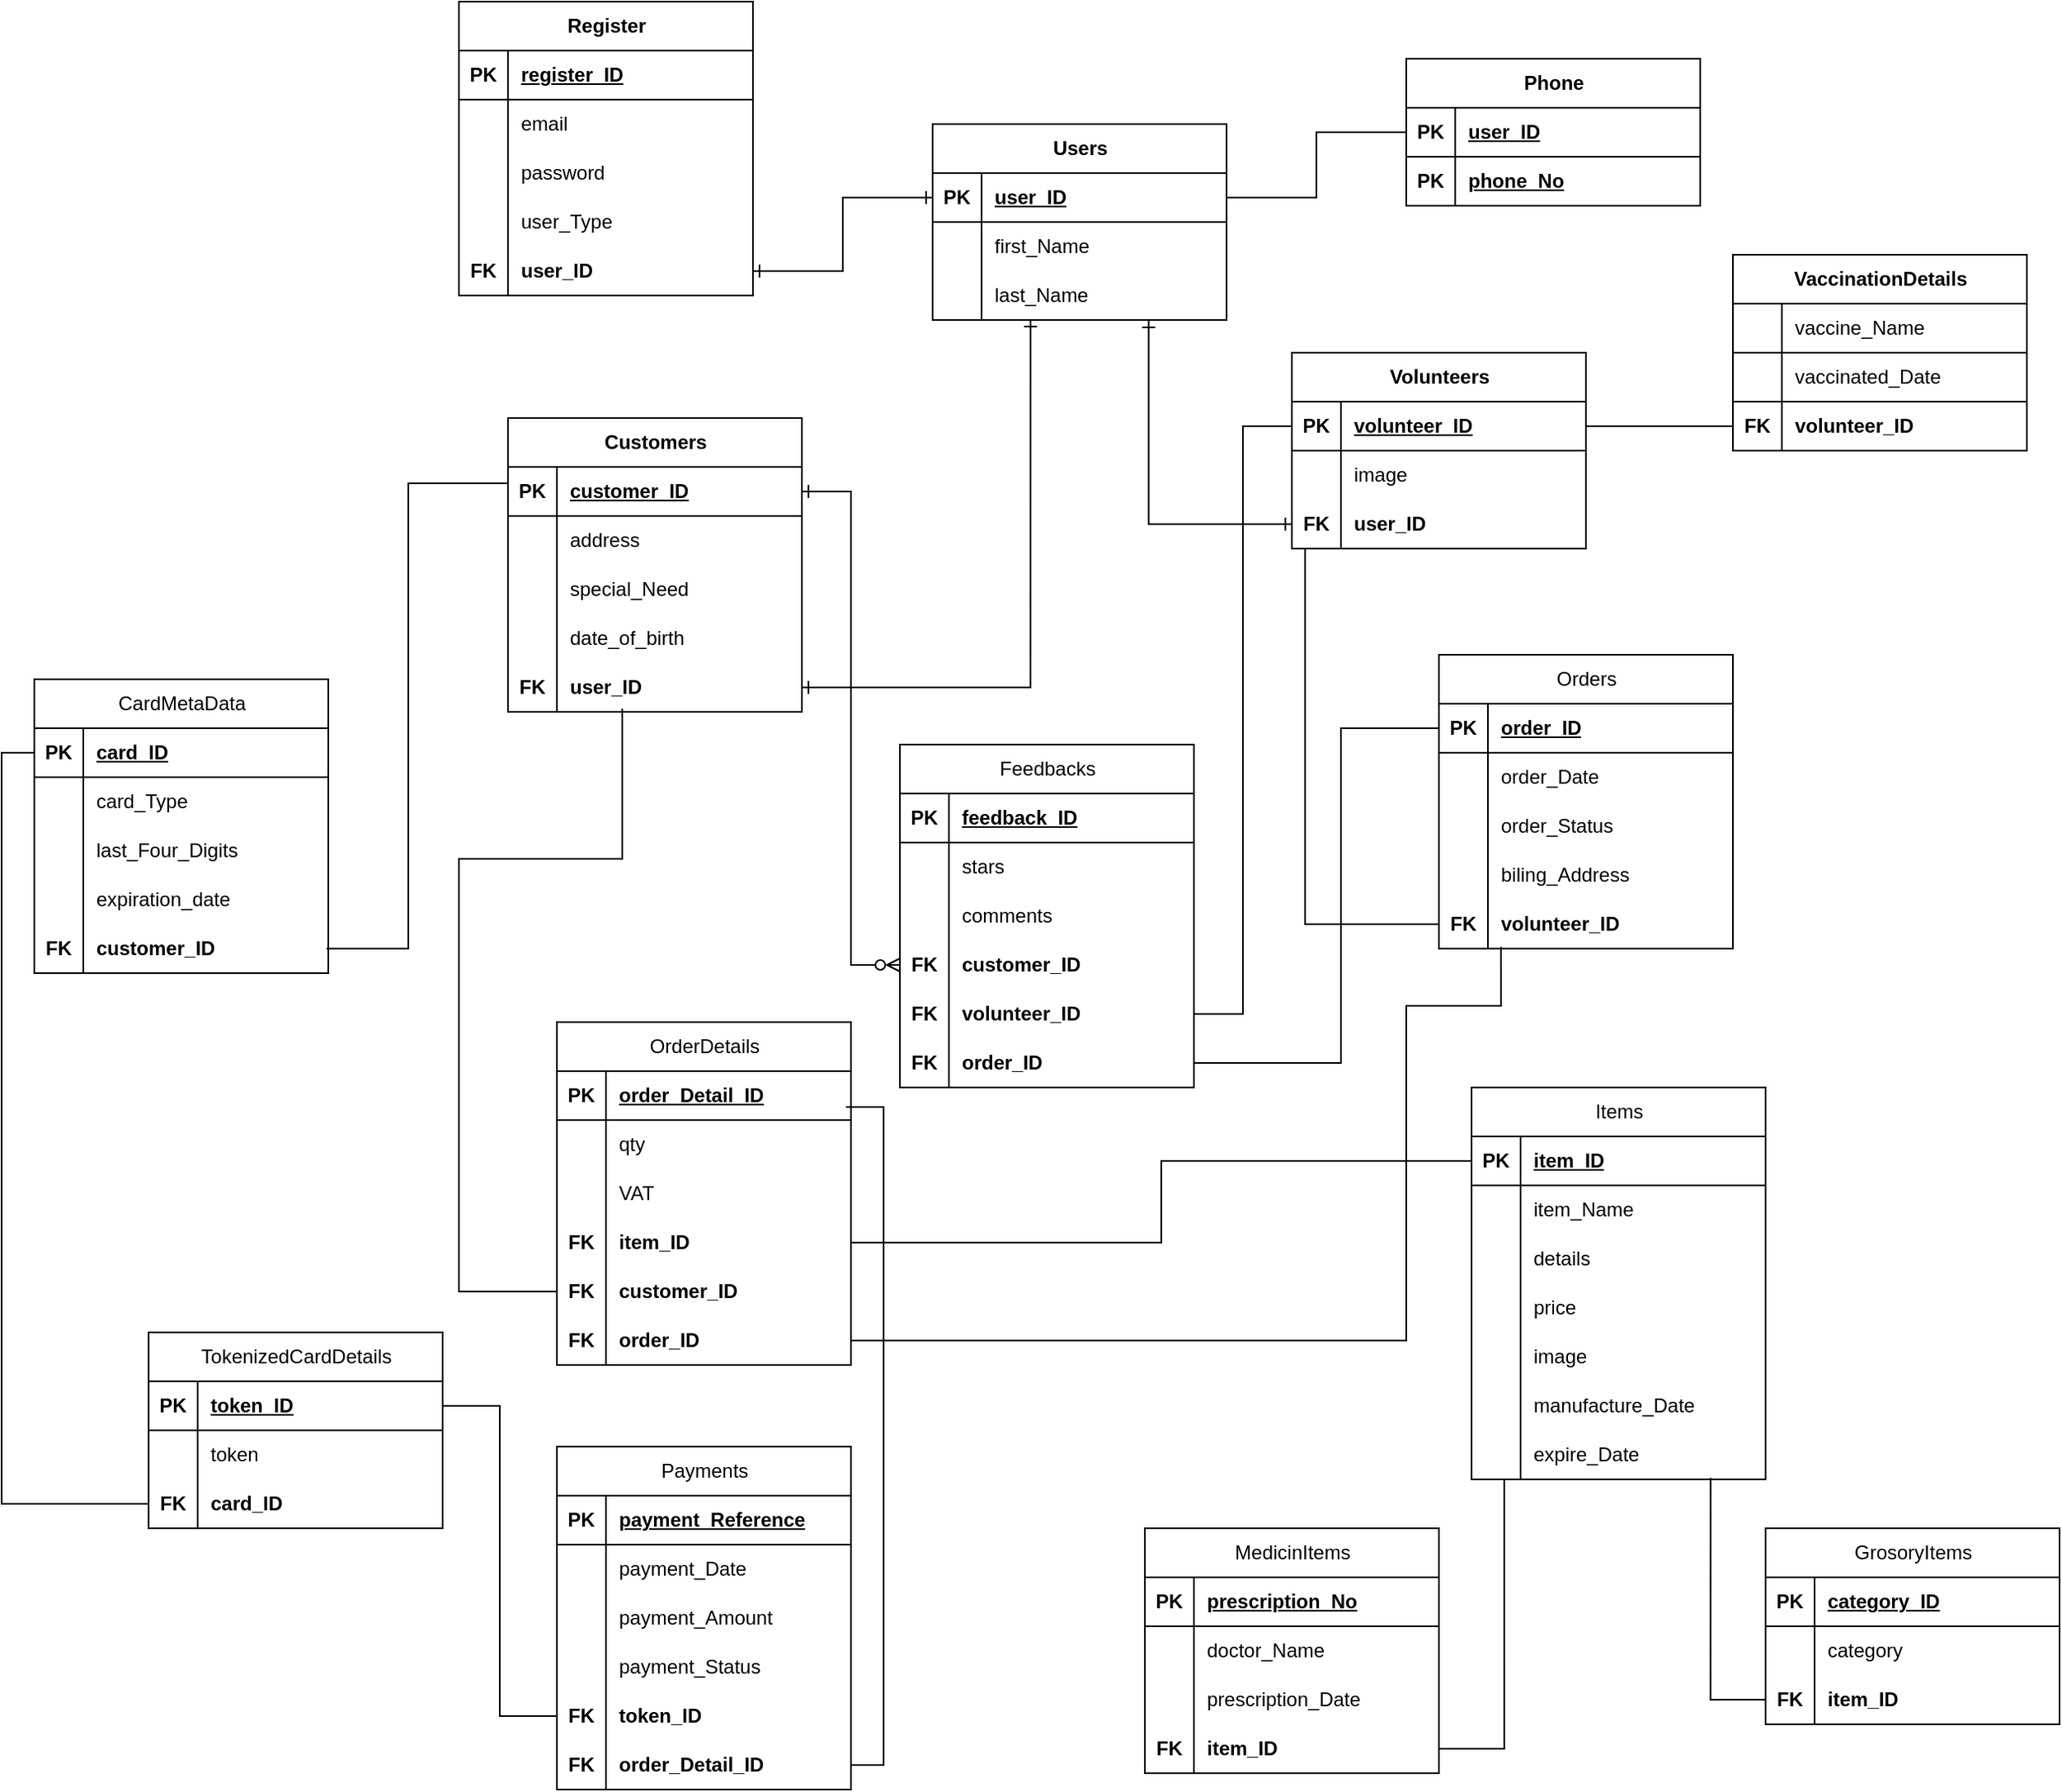 <mxfile version="25.0.3">
  <diagram name="Page-1" id="iCb8ex6Lfils08DhJyYN">
    <mxGraphModel dx="1652" dy="1630" grid="1" gridSize="10" guides="1" tooltips="1" connect="1" arrows="1" fold="1" page="1" pageScale="1" pageWidth="827" pageHeight="1169" math="0" shadow="0">
      <root>
        <mxCell id="0" />
        <mxCell id="1" parent="0" />
        <mxCell id="VOJrwnCNCaICGR8oEKwk-1" value="Users" style="shape=table;startSize=30;container=1;collapsible=1;childLayout=tableLayout;fixedRows=1;rowLines=0;fontStyle=1;align=center;resizeLast=1;html=1;" vertex="1" parent="1">
          <mxGeometry x="440" y="-40" width="180" height="120" as="geometry" />
        </mxCell>
        <mxCell id="VOJrwnCNCaICGR8oEKwk-2" value="" style="shape=tableRow;horizontal=0;startSize=0;swimlaneHead=0;swimlaneBody=0;fillColor=none;collapsible=0;dropTarget=0;points=[[0,0.5],[1,0.5]];portConstraint=eastwest;top=0;left=0;right=0;bottom=1;" vertex="1" parent="VOJrwnCNCaICGR8oEKwk-1">
          <mxGeometry y="30" width="180" height="30" as="geometry" />
        </mxCell>
        <mxCell id="VOJrwnCNCaICGR8oEKwk-3" value="PK" style="shape=partialRectangle;connectable=0;fillColor=none;top=0;left=0;bottom=0;right=0;fontStyle=1;overflow=hidden;whiteSpace=wrap;html=1;" vertex="1" parent="VOJrwnCNCaICGR8oEKwk-2">
          <mxGeometry width="30" height="30" as="geometry">
            <mxRectangle width="30" height="30" as="alternateBounds" />
          </mxGeometry>
        </mxCell>
        <mxCell id="VOJrwnCNCaICGR8oEKwk-4" value="user_ID" style="shape=partialRectangle;connectable=0;fillColor=none;top=0;left=0;bottom=0;right=0;align=left;spacingLeft=6;fontStyle=5;overflow=hidden;whiteSpace=wrap;html=1;" vertex="1" parent="VOJrwnCNCaICGR8oEKwk-2">
          <mxGeometry x="30" width="150" height="30" as="geometry">
            <mxRectangle width="150" height="30" as="alternateBounds" />
          </mxGeometry>
        </mxCell>
        <mxCell id="VOJrwnCNCaICGR8oEKwk-5" value="" style="shape=tableRow;horizontal=0;startSize=0;swimlaneHead=0;swimlaneBody=0;fillColor=none;collapsible=0;dropTarget=0;points=[[0,0.5],[1,0.5]];portConstraint=eastwest;top=0;left=0;right=0;bottom=0;" vertex="1" parent="VOJrwnCNCaICGR8oEKwk-1">
          <mxGeometry y="60" width="180" height="30" as="geometry" />
        </mxCell>
        <mxCell id="VOJrwnCNCaICGR8oEKwk-6" value="" style="shape=partialRectangle;connectable=0;fillColor=none;top=0;left=0;bottom=0;right=0;editable=1;overflow=hidden;whiteSpace=wrap;html=1;" vertex="1" parent="VOJrwnCNCaICGR8oEKwk-5">
          <mxGeometry width="30" height="30" as="geometry">
            <mxRectangle width="30" height="30" as="alternateBounds" />
          </mxGeometry>
        </mxCell>
        <mxCell id="VOJrwnCNCaICGR8oEKwk-7" value="first_Name" style="shape=partialRectangle;connectable=0;fillColor=none;top=0;left=0;bottom=0;right=0;align=left;spacingLeft=6;overflow=hidden;whiteSpace=wrap;html=1;" vertex="1" parent="VOJrwnCNCaICGR8oEKwk-5">
          <mxGeometry x="30" width="150" height="30" as="geometry">
            <mxRectangle width="150" height="30" as="alternateBounds" />
          </mxGeometry>
        </mxCell>
        <mxCell id="VOJrwnCNCaICGR8oEKwk-8" value="" style="shape=tableRow;horizontal=0;startSize=0;swimlaneHead=0;swimlaneBody=0;fillColor=none;collapsible=0;dropTarget=0;points=[[0,0.5],[1,0.5]];portConstraint=eastwest;top=0;left=0;right=0;bottom=0;" vertex="1" parent="VOJrwnCNCaICGR8oEKwk-1">
          <mxGeometry y="90" width="180" height="30" as="geometry" />
        </mxCell>
        <mxCell id="VOJrwnCNCaICGR8oEKwk-9" value="" style="shape=partialRectangle;connectable=0;fillColor=none;top=0;left=0;bottom=0;right=0;editable=1;overflow=hidden;whiteSpace=wrap;html=1;" vertex="1" parent="VOJrwnCNCaICGR8oEKwk-8">
          <mxGeometry width="30" height="30" as="geometry">
            <mxRectangle width="30" height="30" as="alternateBounds" />
          </mxGeometry>
        </mxCell>
        <mxCell id="VOJrwnCNCaICGR8oEKwk-10" value="last_Name" style="shape=partialRectangle;connectable=0;fillColor=none;top=0;left=0;bottom=0;right=0;align=left;spacingLeft=6;overflow=hidden;whiteSpace=wrap;html=1;" vertex="1" parent="VOJrwnCNCaICGR8oEKwk-8">
          <mxGeometry x="30" width="150" height="30" as="geometry">
            <mxRectangle width="150" height="30" as="alternateBounds" />
          </mxGeometry>
        </mxCell>
        <mxCell id="VOJrwnCNCaICGR8oEKwk-14" value="Phone" style="shape=table;startSize=30;container=1;collapsible=1;childLayout=tableLayout;fixedRows=1;rowLines=0;fontStyle=1;align=center;resizeLast=1;html=1;" vertex="1" parent="1">
          <mxGeometry x="730" y="-80" width="180" height="90" as="geometry" />
        </mxCell>
        <mxCell id="VOJrwnCNCaICGR8oEKwk-15" value="" style="shape=tableRow;horizontal=0;startSize=0;swimlaneHead=0;swimlaneBody=0;fillColor=none;collapsible=0;dropTarget=0;points=[[0,0.5],[1,0.5]];portConstraint=eastwest;top=0;left=0;right=0;bottom=1;" vertex="1" parent="VOJrwnCNCaICGR8oEKwk-14">
          <mxGeometry y="30" width="180" height="30" as="geometry" />
        </mxCell>
        <mxCell id="VOJrwnCNCaICGR8oEKwk-16" value="PK" style="shape=partialRectangle;connectable=0;fillColor=none;top=0;left=0;bottom=0;right=0;fontStyle=1;overflow=hidden;whiteSpace=wrap;html=1;" vertex="1" parent="VOJrwnCNCaICGR8oEKwk-15">
          <mxGeometry width="30" height="30" as="geometry">
            <mxRectangle width="30" height="30" as="alternateBounds" />
          </mxGeometry>
        </mxCell>
        <mxCell id="VOJrwnCNCaICGR8oEKwk-17" value="user_ID" style="shape=partialRectangle;connectable=0;fillColor=none;top=0;left=0;bottom=0;right=0;align=left;spacingLeft=6;fontStyle=5;overflow=hidden;whiteSpace=wrap;html=1;" vertex="1" parent="VOJrwnCNCaICGR8oEKwk-15">
          <mxGeometry x="30" width="150" height="30" as="geometry">
            <mxRectangle width="150" height="30" as="alternateBounds" />
          </mxGeometry>
        </mxCell>
        <mxCell id="VOJrwnCNCaICGR8oEKwk-27" style="shape=tableRow;horizontal=0;startSize=0;swimlaneHead=0;swimlaneBody=0;fillColor=none;collapsible=0;dropTarget=0;points=[[0,0.5],[1,0.5]];portConstraint=eastwest;top=0;left=0;right=0;bottom=1;" vertex="1" parent="VOJrwnCNCaICGR8oEKwk-14">
          <mxGeometry y="60" width="180" height="30" as="geometry" />
        </mxCell>
        <mxCell id="VOJrwnCNCaICGR8oEKwk-28" value="PK" style="shape=partialRectangle;connectable=0;fillColor=none;top=0;left=0;bottom=0;right=0;fontStyle=1;overflow=hidden;whiteSpace=wrap;html=1;" vertex="1" parent="VOJrwnCNCaICGR8oEKwk-27">
          <mxGeometry width="30" height="30" as="geometry">
            <mxRectangle width="30" height="30" as="alternateBounds" />
          </mxGeometry>
        </mxCell>
        <mxCell id="VOJrwnCNCaICGR8oEKwk-29" value="phone_No" style="shape=partialRectangle;connectable=0;fillColor=none;top=0;left=0;bottom=0;right=0;align=left;spacingLeft=6;fontStyle=5;overflow=hidden;whiteSpace=wrap;html=1;" vertex="1" parent="VOJrwnCNCaICGR8oEKwk-27">
          <mxGeometry x="30" width="150" height="30" as="geometry">
            <mxRectangle width="150" height="30" as="alternateBounds" />
          </mxGeometry>
        </mxCell>
        <mxCell id="VOJrwnCNCaICGR8oEKwk-30" value="Register" style="shape=table;startSize=30;container=1;collapsible=1;childLayout=tableLayout;fixedRows=1;rowLines=0;fontStyle=1;align=center;resizeLast=1;html=1;" vertex="1" parent="1">
          <mxGeometry x="150" y="-115" width="180" height="180" as="geometry" />
        </mxCell>
        <mxCell id="VOJrwnCNCaICGR8oEKwk-31" value="" style="shape=tableRow;horizontal=0;startSize=0;swimlaneHead=0;swimlaneBody=0;fillColor=none;collapsible=0;dropTarget=0;points=[[0,0.5],[1,0.5]];portConstraint=eastwest;top=0;left=0;right=0;bottom=1;" vertex="1" parent="VOJrwnCNCaICGR8oEKwk-30">
          <mxGeometry y="30" width="180" height="30" as="geometry" />
        </mxCell>
        <mxCell id="VOJrwnCNCaICGR8oEKwk-32" value="PK" style="shape=partialRectangle;connectable=0;fillColor=none;top=0;left=0;bottom=0;right=0;fontStyle=1;overflow=hidden;whiteSpace=wrap;html=1;" vertex="1" parent="VOJrwnCNCaICGR8oEKwk-31">
          <mxGeometry width="30" height="30" as="geometry">
            <mxRectangle width="30" height="30" as="alternateBounds" />
          </mxGeometry>
        </mxCell>
        <mxCell id="VOJrwnCNCaICGR8oEKwk-33" value="register_ID" style="shape=partialRectangle;connectable=0;fillColor=none;top=0;left=0;bottom=0;right=0;align=left;spacingLeft=6;fontStyle=5;overflow=hidden;whiteSpace=wrap;html=1;" vertex="1" parent="VOJrwnCNCaICGR8oEKwk-31">
          <mxGeometry x="30" width="150" height="30" as="geometry">
            <mxRectangle width="150" height="30" as="alternateBounds" />
          </mxGeometry>
        </mxCell>
        <mxCell id="VOJrwnCNCaICGR8oEKwk-34" value="" style="shape=tableRow;horizontal=0;startSize=0;swimlaneHead=0;swimlaneBody=0;fillColor=none;collapsible=0;dropTarget=0;points=[[0,0.5],[1,0.5]];portConstraint=eastwest;top=0;left=0;right=0;bottom=0;" vertex="1" parent="VOJrwnCNCaICGR8oEKwk-30">
          <mxGeometry y="60" width="180" height="30" as="geometry" />
        </mxCell>
        <mxCell id="VOJrwnCNCaICGR8oEKwk-35" value="" style="shape=partialRectangle;connectable=0;fillColor=none;top=0;left=0;bottom=0;right=0;editable=1;overflow=hidden;whiteSpace=wrap;html=1;" vertex="1" parent="VOJrwnCNCaICGR8oEKwk-34">
          <mxGeometry width="30" height="30" as="geometry">
            <mxRectangle width="30" height="30" as="alternateBounds" />
          </mxGeometry>
        </mxCell>
        <mxCell id="VOJrwnCNCaICGR8oEKwk-36" value="email" style="shape=partialRectangle;connectable=0;fillColor=none;top=0;left=0;bottom=0;right=0;align=left;spacingLeft=6;overflow=hidden;whiteSpace=wrap;html=1;" vertex="1" parent="VOJrwnCNCaICGR8oEKwk-34">
          <mxGeometry x="30" width="150" height="30" as="geometry">
            <mxRectangle width="150" height="30" as="alternateBounds" />
          </mxGeometry>
        </mxCell>
        <mxCell id="VOJrwnCNCaICGR8oEKwk-37" value="" style="shape=tableRow;horizontal=0;startSize=0;swimlaneHead=0;swimlaneBody=0;fillColor=none;collapsible=0;dropTarget=0;points=[[0,0.5],[1,0.5]];portConstraint=eastwest;top=0;left=0;right=0;bottom=0;" vertex="1" parent="VOJrwnCNCaICGR8oEKwk-30">
          <mxGeometry y="90" width="180" height="30" as="geometry" />
        </mxCell>
        <mxCell id="VOJrwnCNCaICGR8oEKwk-38" value="" style="shape=partialRectangle;connectable=0;fillColor=none;top=0;left=0;bottom=0;right=0;editable=1;overflow=hidden;whiteSpace=wrap;html=1;" vertex="1" parent="VOJrwnCNCaICGR8oEKwk-37">
          <mxGeometry width="30" height="30" as="geometry">
            <mxRectangle width="30" height="30" as="alternateBounds" />
          </mxGeometry>
        </mxCell>
        <mxCell id="VOJrwnCNCaICGR8oEKwk-39" value="password" style="shape=partialRectangle;connectable=0;fillColor=none;top=0;left=0;bottom=0;right=0;align=left;spacingLeft=6;overflow=hidden;whiteSpace=wrap;html=1;" vertex="1" parent="VOJrwnCNCaICGR8oEKwk-37">
          <mxGeometry x="30" width="150" height="30" as="geometry">
            <mxRectangle width="150" height="30" as="alternateBounds" />
          </mxGeometry>
        </mxCell>
        <mxCell id="VOJrwnCNCaICGR8oEKwk-40" style="shape=tableRow;horizontal=0;startSize=0;swimlaneHead=0;swimlaneBody=0;fillColor=none;collapsible=0;dropTarget=0;points=[[0,0.5],[1,0.5]];portConstraint=eastwest;top=0;left=0;right=0;bottom=0;" vertex="1" parent="VOJrwnCNCaICGR8oEKwk-30">
          <mxGeometry y="120" width="180" height="30" as="geometry" />
        </mxCell>
        <mxCell id="VOJrwnCNCaICGR8oEKwk-41" style="shape=partialRectangle;connectable=0;fillColor=none;top=0;left=0;bottom=0;right=0;editable=1;overflow=hidden;whiteSpace=wrap;html=1;" vertex="1" parent="VOJrwnCNCaICGR8oEKwk-40">
          <mxGeometry width="30" height="30" as="geometry">
            <mxRectangle width="30" height="30" as="alternateBounds" />
          </mxGeometry>
        </mxCell>
        <mxCell id="VOJrwnCNCaICGR8oEKwk-42" value="user_Type" style="shape=partialRectangle;connectable=0;fillColor=none;top=0;left=0;bottom=0;right=0;align=left;spacingLeft=6;overflow=hidden;whiteSpace=wrap;html=1;" vertex="1" parent="VOJrwnCNCaICGR8oEKwk-40">
          <mxGeometry x="30" width="150" height="30" as="geometry">
            <mxRectangle width="150" height="30" as="alternateBounds" />
          </mxGeometry>
        </mxCell>
        <mxCell id="VOJrwnCNCaICGR8oEKwk-43" style="shape=tableRow;horizontal=0;startSize=0;swimlaneHead=0;swimlaneBody=0;fillColor=none;collapsible=0;dropTarget=0;points=[[0,0.5],[1,0.5]];portConstraint=eastwest;top=0;left=0;right=0;bottom=0;" vertex="1" parent="VOJrwnCNCaICGR8oEKwk-30">
          <mxGeometry y="150" width="180" height="30" as="geometry" />
        </mxCell>
        <mxCell id="VOJrwnCNCaICGR8oEKwk-44" value="FK" style="shape=partialRectangle;connectable=0;fillColor=none;top=0;left=0;bottom=0;right=0;editable=1;overflow=hidden;whiteSpace=wrap;html=1;fontStyle=1" vertex="1" parent="VOJrwnCNCaICGR8oEKwk-43">
          <mxGeometry width="30" height="30" as="geometry">
            <mxRectangle width="30" height="30" as="alternateBounds" />
          </mxGeometry>
        </mxCell>
        <mxCell id="VOJrwnCNCaICGR8oEKwk-45" value="user_ID" style="shape=partialRectangle;connectable=0;fillColor=none;top=0;left=0;bottom=0;right=0;align=left;spacingLeft=6;overflow=hidden;whiteSpace=wrap;html=1;fontStyle=1" vertex="1" parent="VOJrwnCNCaICGR8oEKwk-43">
          <mxGeometry x="30" width="150" height="30" as="geometry">
            <mxRectangle width="150" height="30" as="alternateBounds" />
          </mxGeometry>
        </mxCell>
        <mxCell id="VOJrwnCNCaICGR8oEKwk-46" value="Customers" style="shape=table;startSize=30;container=1;collapsible=1;childLayout=tableLayout;fixedRows=1;rowLines=0;fontStyle=1;align=center;resizeLast=1;html=1;" vertex="1" parent="1">
          <mxGeometry x="180" y="140" width="180" height="180" as="geometry" />
        </mxCell>
        <mxCell id="VOJrwnCNCaICGR8oEKwk-47" value="" style="shape=tableRow;horizontal=0;startSize=0;swimlaneHead=0;swimlaneBody=0;fillColor=none;collapsible=0;dropTarget=0;points=[[0,0.5],[1,0.5]];portConstraint=eastwest;top=0;left=0;right=0;bottom=1;" vertex="1" parent="VOJrwnCNCaICGR8oEKwk-46">
          <mxGeometry y="30" width="180" height="30" as="geometry" />
        </mxCell>
        <mxCell id="VOJrwnCNCaICGR8oEKwk-48" value="PK" style="shape=partialRectangle;connectable=0;fillColor=none;top=0;left=0;bottom=0;right=0;fontStyle=1;overflow=hidden;whiteSpace=wrap;html=1;" vertex="1" parent="VOJrwnCNCaICGR8oEKwk-47">
          <mxGeometry width="30" height="30" as="geometry">
            <mxRectangle width="30" height="30" as="alternateBounds" />
          </mxGeometry>
        </mxCell>
        <mxCell id="VOJrwnCNCaICGR8oEKwk-49" value="customer_ID" style="shape=partialRectangle;connectable=0;fillColor=none;top=0;left=0;bottom=0;right=0;align=left;spacingLeft=6;fontStyle=5;overflow=hidden;whiteSpace=wrap;html=1;" vertex="1" parent="VOJrwnCNCaICGR8oEKwk-47">
          <mxGeometry x="30" width="150" height="30" as="geometry">
            <mxRectangle width="150" height="30" as="alternateBounds" />
          </mxGeometry>
        </mxCell>
        <mxCell id="VOJrwnCNCaICGR8oEKwk-50" value="" style="shape=tableRow;horizontal=0;startSize=0;swimlaneHead=0;swimlaneBody=0;fillColor=none;collapsible=0;dropTarget=0;points=[[0,0.5],[1,0.5]];portConstraint=eastwest;top=0;left=0;right=0;bottom=0;" vertex="1" parent="VOJrwnCNCaICGR8oEKwk-46">
          <mxGeometry y="60" width="180" height="30" as="geometry" />
        </mxCell>
        <mxCell id="VOJrwnCNCaICGR8oEKwk-51" value="" style="shape=partialRectangle;connectable=0;fillColor=none;top=0;left=0;bottom=0;right=0;editable=1;overflow=hidden;whiteSpace=wrap;html=1;" vertex="1" parent="VOJrwnCNCaICGR8oEKwk-50">
          <mxGeometry width="30" height="30" as="geometry">
            <mxRectangle width="30" height="30" as="alternateBounds" />
          </mxGeometry>
        </mxCell>
        <mxCell id="VOJrwnCNCaICGR8oEKwk-52" value="address" style="shape=partialRectangle;connectable=0;fillColor=none;top=0;left=0;bottom=0;right=0;align=left;spacingLeft=6;overflow=hidden;whiteSpace=wrap;html=1;" vertex="1" parent="VOJrwnCNCaICGR8oEKwk-50">
          <mxGeometry x="30" width="150" height="30" as="geometry">
            <mxRectangle width="150" height="30" as="alternateBounds" />
          </mxGeometry>
        </mxCell>
        <mxCell id="VOJrwnCNCaICGR8oEKwk-53" value="" style="shape=tableRow;horizontal=0;startSize=0;swimlaneHead=0;swimlaneBody=0;fillColor=none;collapsible=0;dropTarget=0;points=[[0,0.5],[1,0.5]];portConstraint=eastwest;top=0;left=0;right=0;bottom=0;" vertex="1" parent="VOJrwnCNCaICGR8oEKwk-46">
          <mxGeometry y="90" width="180" height="30" as="geometry" />
        </mxCell>
        <mxCell id="VOJrwnCNCaICGR8oEKwk-54" value="" style="shape=partialRectangle;connectable=0;fillColor=none;top=0;left=0;bottom=0;right=0;editable=1;overflow=hidden;whiteSpace=wrap;html=1;" vertex="1" parent="VOJrwnCNCaICGR8oEKwk-53">
          <mxGeometry width="30" height="30" as="geometry">
            <mxRectangle width="30" height="30" as="alternateBounds" />
          </mxGeometry>
        </mxCell>
        <mxCell id="VOJrwnCNCaICGR8oEKwk-55" value="special_Need" style="shape=partialRectangle;connectable=0;fillColor=none;top=0;left=0;bottom=0;right=0;align=left;spacingLeft=6;overflow=hidden;whiteSpace=wrap;html=1;" vertex="1" parent="VOJrwnCNCaICGR8oEKwk-53">
          <mxGeometry x="30" width="150" height="30" as="geometry">
            <mxRectangle width="150" height="30" as="alternateBounds" />
          </mxGeometry>
        </mxCell>
        <mxCell id="VOJrwnCNCaICGR8oEKwk-56" style="shape=tableRow;horizontal=0;startSize=0;swimlaneHead=0;swimlaneBody=0;fillColor=none;collapsible=0;dropTarget=0;points=[[0,0.5],[1,0.5]];portConstraint=eastwest;top=0;left=0;right=0;bottom=0;" vertex="1" parent="VOJrwnCNCaICGR8oEKwk-46">
          <mxGeometry y="120" width="180" height="30" as="geometry" />
        </mxCell>
        <mxCell id="VOJrwnCNCaICGR8oEKwk-57" style="shape=partialRectangle;connectable=0;fillColor=none;top=0;left=0;bottom=0;right=0;editable=1;overflow=hidden;whiteSpace=wrap;html=1;" vertex="1" parent="VOJrwnCNCaICGR8oEKwk-56">
          <mxGeometry width="30" height="30" as="geometry">
            <mxRectangle width="30" height="30" as="alternateBounds" />
          </mxGeometry>
        </mxCell>
        <mxCell id="VOJrwnCNCaICGR8oEKwk-58" value="date_of_birth" style="shape=partialRectangle;connectable=0;fillColor=none;top=0;left=0;bottom=0;right=0;align=left;spacingLeft=6;overflow=hidden;whiteSpace=wrap;html=1;" vertex="1" parent="VOJrwnCNCaICGR8oEKwk-56">
          <mxGeometry x="30" width="150" height="30" as="geometry">
            <mxRectangle width="150" height="30" as="alternateBounds" />
          </mxGeometry>
        </mxCell>
        <mxCell id="VOJrwnCNCaICGR8oEKwk-59" style="shape=tableRow;horizontal=0;startSize=0;swimlaneHead=0;swimlaneBody=0;fillColor=none;collapsible=0;dropTarget=0;points=[[0,0.5],[1,0.5]];portConstraint=eastwest;top=0;left=0;right=0;bottom=0;" vertex="1" parent="VOJrwnCNCaICGR8oEKwk-46">
          <mxGeometry y="150" width="180" height="30" as="geometry" />
        </mxCell>
        <mxCell id="VOJrwnCNCaICGR8oEKwk-60" value="FK" style="shape=partialRectangle;connectable=0;fillColor=none;top=0;left=0;bottom=0;right=0;editable=1;overflow=hidden;whiteSpace=wrap;html=1;fontStyle=1" vertex="1" parent="VOJrwnCNCaICGR8oEKwk-59">
          <mxGeometry width="30" height="30" as="geometry">
            <mxRectangle width="30" height="30" as="alternateBounds" />
          </mxGeometry>
        </mxCell>
        <mxCell id="VOJrwnCNCaICGR8oEKwk-61" value="user_ID" style="shape=partialRectangle;connectable=0;fillColor=none;top=0;left=0;bottom=0;right=0;align=left;spacingLeft=6;overflow=hidden;whiteSpace=wrap;html=1;fontStyle=1" vertex="1" parent="VOJrwnCNCaICGR8oEKwk-59">
          <mxGeometry x="30" width="150" height="30" as="geometry">
            <mxRectangle width="150" height="30" as="alternateBounds" />
          </mxGeometry>
        </mxCell>
        <mxCell id="VOJrwnCNCaICGR8oEKwk-62" value="Volunteers" style="shape=table;startSize=30;container=1;collapsible=1;childLayout=tableLayout;fixedRows=1;rowLines=0;fontStyle=1;align=center;resizeLast=1;html=1;" vertex="1" parent="1">
          <mxGeometry x="660" y="100" width="180" height="120" as="geometry" />
        </mxCell>
        <mxCell id="VOJrwnCNCaICGR8oEKwk-63" value="" style="shape=tableRow;horizontal=0;startSize=0;swimlaneHead=0;swimlaneBody=0;fillColor=none;collapsible=0;dropTarget=0;points=[[0,0.5],[1,0.5]];portConstraint=eastwest;top=0;left=0;right=0;bottom=1;" vertex="1" parent="VOJrwnCNCaICGR8oEKwk-62">
          <mxGeometry y="30" width="180" height="30" as="geometry" />
        </mxCell>
        <mxCell id="VOJrwnCNCaICGR8oEKwk-64" value="PK" style="shape=partialRectangle;connectable=0;fillColor=none;top=0;left=0;bottom=0;right=0;fontStyle=1;overflow=hidden;whiteSpace=wrap;html=1;" vertex="1" parent="VOJrwnCNCaICGR8oEKwk-63">
          <mxGeometry width="30" height="30" as="geometry">
            <mxRectangle width="30" height="30" as="alternateBounds" />
          </mxGeometry>
        </mxCell>
        <mxCell id="VOJrwnCNCaICGR8oEKwk-65" value="volunteer_ID" style="shape=partialRectangle;connectable=0;fillColor=none;top=0;left=0;bottom=0;right=0;align=left;spacingLeft=6;fontStyle=5;overflow=hidden;whiteSpace=wrap;html=1;" vertex="1" parent="VOJrwnCNCaICGR8oEKwk-63">
          <mxGeometry x="30" width="150" height="30" as="geometry">
            <mxRectangle width="150" height="30" as="alternateBounds" />
          </mxGeometry>
        </mxCell>
        <mxCell id="VOJrwnCNCaICGR8oEKwk-66" value="" style="shape=tableRow;horizontal=0;startSize=0;swimlaneHead=0;swimlaneBody=0;fillColor=none;collapsible=0;dropTarget=0;points=[[0,0.5],[1,0.5]];portConstraint=eastwest;top=0;left=0;right=0;bottom=0;" vertex="1" parent="VOJrwnCNCaICGR8oEKwk-62">
          <mxGeometry y="60" width="180" height="30" as="geometry" />
        </mxCell>
        <mxCell id="VOJrwnCNCaICGR8oEKwk-67" value="" style="shape=partialRectangle;connectable=0;fillColor=none;top=0;left=0;bottom=0;right=0;editable=1;overflow=hidden;whiteSpace=wrap;html=1;" vertex="1" parent="VOJrwnCNCaICGR8oEKwk-66">
          <mxGeometry width="30" height="30" as="geometry">
            <mxRectangle width="30" height="30" as="alternateBounds" />
          </mxGeometry>
        </mxCell>
        <mxCell id="VOJrwnCNCaICGR8oEKwk-68" value="image" style="shape=partialRectangle;connectable=0;fillColor=none;top=0;left=0;bottom=0;right=0;align=left;spacingLeft=6;overflow=hidden;whiteSpace=wrap;html=1;" vertex="1" parent="VOJrwnCNCaICGR8oEKwk-66">
          <mxGeometry x="30" width="150" height="30" as="geometry">
            <mxRectangle width="150" height="30" as="alternateBounds" />
          </mxGeometry>
        </mxCell>
        <mxCell id="VOJrwnCNCaICGR8oEKwk-75" style="shape=tableRow;horizontal=0;startSize=0;swimlaneHead=0;swimlaneBody=0;fillColor=none;collapsible=0;dropTarget=0;points=[[0,0.5],[1,0.5]];portConstraint=eastwest;top=0;left=0;right=0;bottom=0;" vertex="1" parent="VOJrwnCNCaICGR8oEKwk-62">
          <mxGeometry y="90" width="180" height="30" as="geometry" />
        </mxCell>
        <mxCell id="VOJrwnCNCaICGR8oEKwk-76" value="FK" style="shape=partialRectangle;connectable=0;fillColor=none;top=0;left=0;bottom=0;right=0;editable=1;overflow=hidden;whiteSpace=wrap;html=1;fontStyle=1" vertex="1" parent="VOJrwnCNCaICGR8oEKwk-75">
          <mxGeometry width="30" height="30" as="geometry">
            <mxRectangle width="30" height="30" as="alternateBounds" />
          </mxGeometry>
        </mxCell>
        <mxCell id="VOJrwnCNCaICGR8oEKwk-77" value="user_ID" style="shape=partialRectangle;connectable=0;fillColor=none;top=0;left=0;bottom=0;right=0;align=left;spacingLeft=6;overflow=hidden;whiteSpace=wrap;html=1;fontStyle=1" vertex="1" parent="VOJrwnCNCaICGR8oEKwk-75">
          <mxGeometry x="30" width="150" height="30" as="geometry">
            <mxRectangle width="150" height="30" as="alternateBounds" />
          </mxGeometry>
        </mxCell>
        <mxCell id="VOJrwnCNCaICGR8oEKwk-78" value="VaccinationDetails" style="shape=table;startSize=30;container=1;collapsible=1;childLayout=tableLayout;fixedRows=1;rowLines=0;fontStyle=1;align=center;resizeLast=1;html=1;" vertex="1" parent="1">
          <mxGeometry x="930" y="40" width="180" height="120" as="geometry" />
        </mxCell>
        <mxCell id="VOJrwnCNCaICGR8oEKwk-79" value="" style="shape=tableRow;horizontal=0;startSize=0;swimlaneHead=0;swimlaneBody=0;fillColor=none;collapsible=0;dropTarget=0;points=[[0,0.5],[1,0.5]];portConstraint=eastwest;top=0;left=0;right=0;bottom=1;" vertex="1" parent="VOJrwnCNCaICGR8oEKwk-78">
          <mxGeometry y="30" width="180" height="30" as="geometry" />
        </mxCell>
        <mxCell id="VOJrwnCNCaICGR8oEKwk-80" value="" style="shape=partialRectangle;connectable=0;fillColor=none;top=0;left=0;bottom=0;right=0;fontStyle=0;overflow=hidden;whiteSpace=wrap;html=1;" vertex="1" parent="VOJrwnCNCaICGR8oEKwk-79">
          <mxGeometry width="30" height="30" as="geometry">
            <mxRectangle width="30" height="30" as="alternateBounds" />
          </mxGeometry>
        </mxCell>
        <mxCell id="VOJrwnCNCaICGR8oEKwk-81" value="vaccine_Name" style="shape=partialRectangle;connectable=0;fillColor=none;top=0;left=0;bottom=0;right=0;align=left;spacingLeft=6;fontStyle=0;overflow=hidden;whiteSpace=wrap;html=1;" vertex="1" parent="VOJrwnCNCaICGR8oEKwk-79">
          <mxGeometry x="30" width="150" height="30" as="geometry">
            <mxRectangle width="150" height="30" as="alternateBounds" />
          </mxGeometry>
        </mxCell>
        <mxCell id="VOJrwnCNCaICGR8oEKwk-88" style="shape=tableRow;horizontal=0;startSize=0;swimlaneHead=0;swimlaneBody=0;fillColor=none;collapsible=0;dropTarget=0;points=[[0,0.5],[1,0.5]];portConstraint=eastwest;top=0;left=0;right=0;bottom=1;fontStyle=0" vertex="1" parent="VOJrwnCNCaICGR8oEKwk-78">
          <mxGeometry y="60" width="180" height="30" as="geometry" />
        </mxCell>
        <mxCell id="VOJrwnCNCaICGR8oEKwk-89" value="" style="shape=partialRectangle;connectable=0;fillColor=none;top=0;left=0;bottom=0;right=0;fontStyle=0;overflow=hidden;whiteSpace=wrap;html=1;" vertex="1" parent="VOJrwnCNCaICGR8oEKwk-88">
          <mxGeometry width="30" height="30" as="geometry">
            <mxRectangle width="30" height="30" as="alternateBounds" />
          </mxGeometry>
        </mxCell>
        <mxCell id="VOJrwnCNCaICGR8oEKwk-90" value="&lt;span style=&quot;&quot;&gt;&lt;span&gt;vaccinated_Date&lt;/span&gt;&lt;/span&gt;" style="shape=partialRectangle;connectable=0;fillColor=none;top=0;left=0;bottom=0;right=0;align=left;spacingLeft=6;fontStyle=0;overflow=hidden;whiteSpace=wrap;html=1;" vertex="1" parent="VOJrwnCNCaICGR8oEKwk-88">
          <mxGeometry x="30" width="150" height="30" as="geometry">
            <mxRectangle width="150" height="30" as="alternateBounds" />
          </mxGeometry>
        </mxCell>
        <mxCell id="VOJrwnCNCaICGR8oEKwk-82" value="" style="shape=tableRow;horizontal=0;startSize=0;swimlaneHead=0;swimlaneBody=0;fillColor=none;collapsible=0;dropTarget=0;points=[[0,0.5],[1,0.5]];portConstraint=eastwest;top=0;left=0;right=0;bottom=0;" vertex="1" parent="VOJrwnCNCaICGR8oEKwk-78">
          <mxGeometry y="90" width="180" height="30" as="geometry" />
        </mxCell>
        <mxCell id="VOJrwnCNCaICGR8oEKwk-83" value="FK" style="shape=partialRectangle;connectable=0;fillColor=none;top=0;left=0;bottom=0;right=0;editable=1;overflow=hidden;whiteSpace=wrap;html=1;fontStyle=1" vertex="1" parent="VOJrwnCNCaICGR8oEKwk-82">
          <mxGeometry width="30" height="30" as="geometry">
            <mxRectangle width="30" height="30" as="alternateBounds" />
          </mxGeometry>
        </mxCell>
        <mxCell id="VOJrwnCNCaICGR8oEKwk-84" value="volunteer_ID" style="shape=partialRectangle;connectable=0;fillColor=none;top=0;left=0;bottom=0;right=0;align=left;spacingLeft=6;overflow=hidden;whiteSpace=wrap;html=1;fontStyle=1" vertex="1" parent="VOJrwnCNCaICGR8oEKwk-82">
          <mxGeometry x="30" width="150" height="30" as="geometry">
            <mxRectangle width="150" height="30" as="alternateBounds" />
          </mxGeometry>
        </mxCell>
        <mxCell id="VOJrwnCNCaICGR8oEKwk-92" value="TokenizedCardDetails" style="shape=table;startSize=30;container=1;collapsible=1;childLayout=tableLayout;fixedRows=1;rowLines=0;fontStyle=0;align=center;resizeLast=1;html=1;" vertex="1" parent="1">
          <mxGeometry x="-40" y="700" width="180" height="120" as="geometry" />
        </mxCell>
        <mxCell id="VOJrwnCNCaICGR8oEKwk-93" value="" style="shape=tableRow;horizontal=0;startSize=0;swimlaneHead=0;swimlaneBody=0;fillColor=none;collapsible=0;dropTarget=0;points=[[0,0.5],[1,0.5]];portConstraint=eastwest;top=0;left=0;right=0;bottom=1;" vertex="1" parent="VOJrwnCNCaICGR8oEKwk-92">
          <mxGeometry y="30" width="180" height="30" as="geometry" />
        </mxCell>
        <mxCell id="VOJrwnCNCaICGR8oEKwk-94" value="PK" style="shape=partialRectangle;connectable=0;fillColor=none;top=0;left=0;bottom=0;right=0;fontStyle=1;overflow=hidden;whiteSpace=wrap;html=1;" vertex="1" parent="VOJrwnCNCaICGR8oEKwk-93">
          <mxGeometry width="30" height="30" as="geometry">
            <mxRectangle width="30" height="30" as="alternateBounds" />
          </mxGeometry>
        </mxCell>
        <mxCell id="VOJrwnCNCaICGR8oEKwk-95" value="token_ID" style="shape=partialRectangle;connectable=0;fillColor=none;top=0;left=0;bottom=0;right=0;align=left;spacingLeft=6;fontStyle=5;overflow=hidden;whiteSpace=wrap;html=1;" vertex="1" parent="VOJrwnCNCaICGR8oEKwk-93">
          <mxGeometry x="30" width="150" height="30" as="geometry">
            <mxRectangle width="150" height="30" as="alternateBounds" />
          </mxGeometry>
        </mxCell>
        <mxCell id="VOJrwnCNCaICGR8oEKwk-96" value="" style="shape=tableRow;horizontal=0;startSize=0;swimlaneHead=0;swimlaneBody=0;fillColor=none;collapsible=0;dropTarget=0;points=[[0,0.5],[1,0.5]];portConstraint=eastwest;top=0;left=0;right=0;bottom=0;" vertex="1" parent="VOJrwnCNCaICGR8oEKwk-92">
          <mxGeometry y="60" width="180" height="30" as="geometry" />
        </mxCell>
        <mxCell id="VOJrwnCNCaICGR8oEKwk-97" value="" style="shape=partialRectangle;connectable=0;fillColor=none;top=0;left=0;bottom=0;right=0;editable=1;overflow=hidden;whiteSpace=wrap;html=1;" vertex="1" parent="VOJrwnCNCaICGR8oEKwk-96">
          <mxGeometry width="30" height="30" as="geometry">
            <mxRectangle width="30" height="30" as="alternateBounds" />
          </mxGeometry>
        </mxCell>
        <mxCell id="VOJrwnCNCaICGR8oEKwk-98" value="token" style="shape=partialRectangle;connectable=0;fillColor=none;top=0;left=0;bottom=0;right=0;align=left;spacingLeft=6;overflow=hidden;whiteSpace=wrap;html=1;" vertex="1" parent="VOJrwnCNCaICGR8oEKwk-96">
          <mxGeometry x="30" width="150" height="30" as="geometry">
            <mxRectangle width="150" height="30" as="alternateBounds" />
          </mxGeometry>
        </mxCell>
        <mxCell id="VOJrwnCNCaICGR8oEKwk-99" value="" style="shape=tableRow;horizontal=0;startSize=0;swimlaneHead=0;swimlaneBody=0;fillColor=none;collapsible=0;dropTarget=0;points=[[0,0.5],[1,0.5]];portConstraint=eastwest;top=0;left=0;right=0;bottom=0;" vertex="1" parent="VOJrwnCNCaICGR8oEKwk-92">
          <mxGeometry y="90" width="180" height="30" as="geometry" />
        </mxCell>
        <mxCell id="VOJrwnCNCaICGR8oEKwk-100" value="FK" style="shape=partialRectangle;connectable=0;fillColor=none;top=0;left=0;bottom=0;right=0;editable=1;overflow=hidden;whiteSpace=wrap;html=1;fontStyle=1" vertex="1" parent="VOJrwnCNCaICGR8oEKwk-99">
          <mxGeometry width="30" height="30" as="geometry">
            <mxRectangle width="30" height="30" as="alternateBounds" />
          </mxGeometry>
        </mxCell>
        <mxCell id="VOJrwnCNCaICGR8oEKwk-101" value="card_ID" style="shape=partialRectangle;connectable=0;fillColor=none;top=0;left=0;bottom=0;right=0;align=left;spacingLeft=6;overflow=hidden;whiteSpace=wrap;html=1;fontStyle=1" vertex="1" parent="VOJrwnCNCaICGR8oEKwk-99">
          <mxGeometry x="30" width="150" height="30" as="geometry">
            <mxRectangle width="150" height="30" as="alternateBounds" />
          </mxGeometry>
        </mxCell>
        <mxCell id="VOJrwnCNCaICGR8oEKwk-108" value="CardMetaData" style="shape=table;startSize=30;container=1;collapsible=1;childLayout=tableLayout;fixedRows=1;rowLines=0;fontStyle=0;align=center;resizeLast=1;html=1;" vertex="1" parent="1">
          <mxGeometry x="-110" y="300" width="180" height="180" as="geometry" />
        </mxCell>
        <mxCell id="VOJrwnCNCaICGR8oEKwk-109" value="" style="shape=tableRow;horizontal=0;startSize=0;swimlaneHead=0;swimlaneBody=0;fillColor=none;collapsible=0;dropTarget=0;points=[[0,0.5],[1,0.5]];portConstraint=eastwest;top=0;left=0;right=0;bottom=1;" vertex="1" parent="VOJrwnCNCaICGR8oEKwk-108">
          <mxGeometry y="30" width="180" height="30" as="geometry" />
        </mxCell>
        <mxCell id="VOJrwnCNCaICGR8oEKwk-110" value="PK" style="shape=partialRectangle;connectable=0;fillColor=none;top=0;left=0;bottom=0;right=0;fontStyle=1;overflow=hidden;whiteSpace=wrap;html=1;" vertex="1" parent="VOJrwnCNCaICGR8oEKwk-109">
          <mxGeometry width="30" height="30" as="geometry">
            <mxRectangle width="30" height="30" as="alternateBounds" />
          </mxGeometry>
        </mxCell>
        <mxCell id="VOJrwnCNCaICGR8oEKwk-111" value="card_ID" style="shape=partialRectangle;connectable=0;fillColor=none;top=0;left=0;bottom=0;right=0;align=left;spacingLeft=6;fontStyle=5;overflow=hidden;whiteSpace=wrap;html=1;" vertex="1" parent="VOJrwnCNCaICGR8oEKwk-109">
          <mxGeometry x="30" width="150" height="30" as="geometry">
            <mxRectangle width="150" height="30" as="alternateBounds" />
          </mxGeometry>
        </mxCell>
        <mxCell id="VOJrwnCNCaICGR8oEKwk-112" value="" style="shape=tableRow;horizontal=0;startSize=0;swimlaneHead=0;swimlaneBody=0;fillColor=none;collapsible=0;dropTarget=0;points=[[0,0.5],[1,0.5]];portConstraint=eastwest;top=0;left=0;right=0;bottom=0;" vertex="1" parent="VOJrwnCNCaICGR8oEKwk-108">
          <mxGeometry y="60" width="180" height="30" as="geometry" />
        </mxCell>
        <mxCell id="VOJrwnCNCaICGR8oEKwk-113" value="" style="shape=partialRectangle;connectable=0;fillColor=none;top=0;left=0;bottom=0;right=0;editable=1;overflow=hidden;whiteSpace=wrap;html=1;" vertex="1" parent="VOJrwnCNCaICGR8oEKwk-112">
          <mxGeometry width="30" height="30" as="geometry">
            <mxRectangle width="30" height="30" as="alternateBounds" />
          </mxGeometry>
        </mxCell>
        <mxCell id="VOJrwnCNCaICGR8oEKwk-114" value="card_Type" style="shape=partialRectangle;connectable=0;fillColor=none;top=0;left=0;bottom=0;right=0;align=left;spacingLeft=6;overflow=hidden;whiteSpace=wrap;html=1;" vertex="1" parent="VOJrwnCNCaICGR8oEKwk-112">
          <mxGeometry x="30" width="150" height="30" as="geometry">
            <mxRectangle width="150" height="30" as="alternateBounds" />
          </mxGeometry>
        </mxCell>
        <mxCell id="VOJrwnCNCaICGR8oEKwk-118" style="shape=tableRow;horizontal=0;startSize=0;swimlaneHead=0;swimlaneBody=0;fillColor=none;collapsible=0;dropTarget=0;points=[[0,0.5],[1,0.5]];portConstraint=eastwest;top=0;left=0;right=0;bottom=0;" vertex="1" parent="VOJrwnCNCaICGR8oEKwk-108">
          <mxGeometry y="90" width="180" height="30" as="geometry" />
        </mxCell>
        <mxCell id="VOJrwnCNCaICGR8oEKwk-119" style="shape=partialRectangle;connectable=0;fillColor=none;top=0;left=0;bottom=0;right=0;editable=1;overflow=hidden;whiteSpace=wrap;html=1;" vertex="1" parent="VOJrwnCNCaICGR8oEKwk-118">
          <mxGeometry width="30" height="30" as="geometry">
            <mxRectangle width="30" height="30" as="alternateBounds" />
          </mxGeometry>
        </mxCell>
        <mxCell id="VOJrwnCNCaICGR8oEKwk-120" value="last_Four_Digits" style="shape=partialRectangle;connectable=0;fillColor=none;top=0;left=0;bottom=0;right=0;align=left;spacingLeft=6;overflow=hidden;whiteSpace=wrap;html=1;" vertex="1" parent="VOJrwnCNCaICGR8oEKwk-118">
          <mxGeometry x="30" width="150" height="30" as="geometry">
            <mxRectangle width="150" height="30" as="alternateBounds" />
          </mxGeometry>
        </mxCell>
        <mxCell id="VOJrwnCNCaICGR8oEKwk-127" style="shape=tableRow;horizontal=0;startSize=0;swimlaneHead=0;swimlaneBody=0;fillColor=none;collapsible=0;dropTarget=0;points=[[0,0.5],[1,0.5]];portConstraint=eastwest;top=0;left=0;right=0;bottom=0;" vertex="1" parent="VOJrwnCNCaICGR8oEKwk-108">
          <mxGeometry y="120" width="180" height="30" as="geometry" />
        </mxCell>
        <mxCell id="VOJrwnCNCaICGR8oEKwk-128" style="shape=partialRectangle;connectable=0;fillColor=none;top=0;left=0;bottom=0;right=0;editable=1;overflow=hidden;whiteSpace=wrap;html=1;" vertex="1" parent="VOJrwnCNCaICGR8oEKwk-127">
          <mxGeometry width="30" height="30" as="geometry">
            <mxRectangle width="30" height="30" as="alternateBounds" />
          </mxGeometry>
        </mxCell>
        <mxCell id="VOJrwnCNCaICGR8oEKwk-129" value="expiration_date" style="shape=partialRectangle;connectable=0;fillColor=none;top=0;left=0;bottom=0;right=0;align=left;spacingLeft=6;overflow=hidden;whiteSpace=wrap;html=1;" vertex="1" parent="VOJrwnCNCaICGR8oEKwk-127">
          <mxGeometry x="30" width="150" height="30" as="geometry">
            <mxRectangle width="150" height="30" as="alternateBounds" />
          </mxGeometry>
        </mxCell>
        <mxCell id="VOJrwnCNCaICGR8oEKwk-115" value="" style="shape=tableRow;horizontal=0;startSize=0;swimlaneHead=0;swimlaneBody=0;fillColor=none;collapsible=0;dropTarget=0;points=[[0,0.5],[1,0.5]];portConstraint=eastwest;top=0;left=0;right=0;bottom=0;" vertex="1" parent="VOJrwnCNCaICGR8oEKwk-108">
          <mxGeometry y="150" width="180" height="30" as="geometry" />
        </mxCell>
        <mxCell id="VOJrwnCNCaICGR8oEKwk-116" value="FK" style="shape=partialRectangle;connectable=0;fillColor=none;top=0;left=0;bottom=0;right=0;editable=1;overflow=hidden;whiteSpace=wrap;html=1;fontStyle=1" vertex="1" parent="VOJrwnCNCaICGR8oEKwk-115">
          <mxGeometry width="30" height="30" as="geometry">
            <mxRectangle width="30" height="30" as="alternateBounds" />
          </mxGeometry>
        </mxCell>
        <mxCell id="VOJrwnCNCaICGR8oEKwk-117" value="customer_ID" style="shape=partialRectangle;connectable=0;fillColor=none;top=0;left=0;bottom=0;right=0;align=left;spacingLeft=6;overflow=hidden;whiteSpace=wrap;html=1;fontStyle=1" vertex="1" parent="VOJrwnCNCaICGR8oEKwk-115">
          <mxGeometry x="30" width="150" height="30" as="geometry">
            <mxRectangle width="150" height="30" as="alternateBounds" />
          </mxGeometry>
        </mxCell>
        <mxCell id="VOJrwnCNCaICGR8oEKwk-130" value="Feedbacks" style="shape=table;startSize=30;container=1;collapsible=1;childLayout=tableLayout;fixedRows=1;rowLines=0;fontStyle=0;align=center;resizeLast=1;html=1;" vertex="1" parent="1">
          <mxGeometry x="420" y="340" width="180" height="210" as="geometry" />
        </mxCell>
        <mxCell id="VOJrwnCNCaICGR8oEKwk-131" value="" style="shape=tableRow;horizontal=0;startSize=0;swimlaneHead=0;swimlaneBody=0;fillColor=none;collapsible=0;dropTarget=0;points=[[0,0.5],[1,0.5]];portConstraint=eastwest;top=0;left=0;right=0;bottom=1;" vertex="1" parent="VOJrwnCNCaICGR8oEKwk-130">
          <mxGeometry y="30" width="180" height="30" as="geometry" />
        </mxCell>
        <mxCell id="VOJrwnCNCaICGR8oEKwk-132" value="PK" style="shape=partialRectangle;connectable=0;fillColor=none;top=0;left=0;bottom=0;right=0;fontStyle=1;overflow=hidden;whiteSpace=wrap;html=1;" vertex="1" parent="VOJrwnCNCaICGR8oEKwk-131">
          <mxGeometry width="30" height="30" as="geometry">
            <mxRectangle width="30" height="30" as="alternateBounds" />
          </mxGeometry>
        </mxCell>
        <mxCell id="VOJrwnCNCaICGR8oEKwk-133" value="feedback_ID" style="shape=partialRectangle;connectable=0;fillColor=none;top=0;left=0;bottom=0;right=0;align=left;spacingLeft=6;fontStyle=5;overflow=hidden;whiteSpace=wrap;html=1;" vertex="1" parent="VOJrwnCNCaICGR8oEKwk-131">
          <mxGeometry x="30" width="150" height="30" as="geometry">
            <mxRectangle width="150" height="30" as="alternateBounds" />
          </mxGeometry>
        </mxCell>
        <mxCell id="VOJrwnCNCaICGR8oEKwk-134" value="" style="shape=tableRow;horizontal=0;startSize=0;swimlaneHead=0;swimlaneBody=0;fillColor=none;collapsible=0;dropTarget=0;points=[[0,0.5],[1,0.5]];portConstraint=eastwest;top=0;left=0;right=0;bottom=0;" vertex="1" parent="VOJrwnCNCaICGR8oEKwk-130">
          <mxGeometry y="60" width="180" height="30" as="geometry" />
        </mxCell>
        <mxCell id="VOJrwnCNCaICGR8oEKwk-135" value="" style="shape=partialRectangle;connectable=0;fillColor=none;top=0;left=0;bottom=0;right=0;editable=1;overflow=hidden;whiteSpace=wrap;html=1;" vertex="1" parent="VOJrwnCNCaICGR8oEKwk-134">
          <mxGeometry width="30" height="30" as="geometry">
            <mxRectangle width="30" height="30" as="alternateBounds" />
          </mxGeometry>
        </mxCell>
        <mxCell id="VOJrwnCNCaICGR8oEKwk-136" value="stars" style="shape=partialRectangle;connectable=0;fillColor=none;top=0;left=0;bottom=0;right=0;align=left;spacingLeft=6;overflow=hidden;whiteSpace=wrap;html=1;" vertex="1" parent="VOJrwnCNCaICGR8oEKwk-134">
          <mxGeometry x="30" width="150" height="30" as="geometry">
            <mxRectangle width="150" height="30" as="alternateBounds" />
          </mxGeometry>
        </mxCell>
        <mxCell id="VOJrwnCNCaICGR8oEKwk-137" style="shape=tableRow;horizontal=0;startSize=0;swimlaneHead=0;swimlaneBody=0;fillColor=none;collapsible=0;dropTarget=0;points=[[0,0.5],[1,0.5]];portConstraint=eastwest;top=0;left=0;right=0;bottom=0;" vertex="1" parent="VOJrwnCNCaICGR8oEKwk-130">
          <mxGeometry y="90" width="180" height="30" as="geometry" />
        </mxCell>
        <mxCell id="VOJrwnCNCaICGR8oEKwk-138" style="shape=partialRectangle;connectable=0;fillColor=none;top=0;left=0;bottom=0;right=0;editable=1;overflow=hidden;whiteSpace=wrap;html=1;" vertex="1" parent="VOJrwnCNCaICGR8oEKwk-137">
          <mxGeometry width="30" height="30" as="geometry">
            <mxRectangle width="30" height="30" as="alternateBounds" />
          </mxGeometry>
        </mxCell>
        <mxCell id="VOJrwnCNCaICGR8oEKwk-139" value="comments" style="shape=partialRectangle;connectable=0;fillColor=none;top=0;left=0;bottom=0;right=0;align=left;spacingLeft=6;overflow=hidden;whiteSpace=wrap;html=1;" vertex="1" parent="VOJrwnCNCaICGR8oEKwk-137">
          <mxGeometry x="30" width="150" height="30" as="geometry">
            <mxRectangle width="150" height="30" as="alternateBounds" />
          </mxGeometry>
        </mxCell>
        <mxCell id="VOJrwnCNCaICGR8oEKwk-140" style="shape=tableRow;horizontal=0;startSize=0;swimlaneHead=0;swimlaneBody=0;fillColor=none;collapsible=0;dropTarget=0;points=[[0,0.5],[1,0.5]];portConstraint=eastwest;top=0;left=0;right=0;bottom=0;" vertex="1" parent="VOJrwnCNCaICGR8oEKwk-130">
          <mxGeometry y="120" width="180" height="30" as="geometry" />
        </mxCell>
        <mxCell id="VOJrwnCNCaICGR8oEKwk-141" value="FK" style="shape=partialRectangle;connectable=0;fillColor=none;top=0;left=0;bottom=0;right=0;editable=1;overflow=hidden;whiteSpace=wrap;html=1;fontStyle=1" vertex="1" parent="VOJrwnCNCaICGR8oEKwk-140">
          <mxGeometry width="30" height="30" as="geometry">
            <mxRectangle width="30" height="30" as="alternateBounds" />
          </mxGeometry>
        </mxCell>
        <mxCell id="VOJrwnCNCaICGR8oEKwk-142" value="customer_ID" style="shape=partialRectangle;connectable=0;fillColor=none;top=0;left=0;bottom=0;right=0;align=left;spacingLeft=6;overflow=hidden;whiteSpace=wrap;html=1;fontStyle=1" vertex="1" parent="VOJrwnCNCaICGR8oEKwk-140">
          <mxGeometry x="30" width="150" height="30" as="geometry">
            <mxRectangle width="150" height="30" as="alternateBounds" />
          </mxGeometry>
        </mxCell>
        <mxCell id="VOJrwnCNCaICGR8oEKwk-143" value="" style="shape=tableRow;horizontal=0;startSize=0;swimlaneHead=0;swimlaneBody=0;fillColor=none;collapsible=0;dropTarget=0;points=[[0,0.5],[1,0.5]];portConstraint=eastwest;top=0;left=0;right=0;bottom=0;" vertex="1" parent="VOJrwnCNCaICGR8oEKwk-130">
          <mxGeometry y="150" width="180" height="30" as="geometry" />
        </mxCell>
        <mxCell id="VOJrwnCNCaICGR8oEKwk-144" value="FK" style="shape=partialRectangle;connectable=0;fillColor=none;top=0;left=0;bottom=0;right=0;editable=1;overflow=hidden;whiteSpace=wrap;html=1;fontStyle=1" vertex="1" parent="VOJrwnCNCaICGR8oEKwk-143">
          <mxGeometry width="30" height="30" as="geometry">
            <mxRectangle width="30" height="30" as="alternateBounds" />
          </mxGeometry>
        </mxCell>
        <mxCell id="VOJrwnCNCaICGR8oEKwk-145" value="volunteer_ID" style="shape=partialRectangle;connectable=0;fillColor=none;top=0;left=0;bottom=0;right=0;align=left;spacingLeft=6;overflow=hidden;whiteSpace=wrap;html=1;fontStyle=1" vertex="1" parent="VOJrwnCNCaICGR8oEKwk-143">
          <mxGeometry x="30" width="150" height="30" as="geometry">
            <mxRectangle width="150" height="30" as="alternateBounds" />
          </mxGeometry>
        </mxCell>
        <mxCell id="VOJrwnCNCaICGR8oEKwk-146" style="shape=tableRow;horizontal=0;startSize=0;swimlaneHead=0;swimlaneBody=0;fillColor=none;collapsible=0;dropTarget=0;points=[[0,0.5],[1,0.5]];portConstraint=eastwest;top=0;left=0;right=0;bottom=0;" vertex="1" parent="VOJrwnCNCaICGR8oEKwk-130">
          <mxGeometry y="180" width="180" height="30" as="geometry" />
        </mxCell>
        <mxCell id="VOJrwnCNCaICGR8oEKwk-147" value="FK" style="shape=partialRectangle;connectable=0;fillColor=none;top=0;left=0;bottom=0;right=0;editable=1;overflow=hidden;whiteSpace=wrap;html=1;fontStyle=1" vertex="1" parent="VOJrwnCNCaICGR8oEKwk-146">
          <mxGeometry width="30" height="30" as="geometry">
            <mxRectangle width="30" height="30" as="alternateBounds" />
          </mxGeometry>
        </mxCell>
        <mxCell id="VOJrwnCNCaICGR8oEKwk-148" value="order_ID" style="shape=partialRectangle;connectable=0;fillColor=none;top=0;left=0;bottom=0;right=0;align=left;spacingLeft=6;overflow=hidden;whiteSpace=wrap;html=1;fontStyle=1" vertex="1" parent="VOJrwnCNCaICGR8oEKwk-146">
          <mxGeometry x="30" width="150" height="30" as="geometry">
            <mxRectangle width="150" height="30" as="alternateBounds" />
          </mxGeometry>
        </mxCell>
        <mxCell id="VOJrwnCNCaICGR8oEKwk-149" value="Items" style="shape=table;startSize=30;container=1;collapsible=1;childLayout=tableLayout;fixedRows=1;rowLines=0;fontStyle=0;align=center;resizeLast=1;html=1;" vertex="1" parent="1">
          <mxGeometry x="770" y="550" width="180" height="240" as="geometry" />
        </mxCell>
        <mxCell id="VOJrwnCNCaICGR8oEKwk-150" value="" style="shape=tableRow;horizontal=0;startSize=0;swimlaneHead=0;swimlaneBody=0;fillColor=none;collapsible=0;dropTarget=0;points=[[0,0.5],[1,0.5]];portConstraint=eastwest;top=0;left=0;right=0;bottom=1;" vertex="1" parent="VOJrwnCNCaICGR8oEKwk-149">
          <mxGeometry y="30" width="180" height="30" as="geometry" />
        </mxCell>
        <mxCell id="VOJrwnCNCaICGR8oEKwk-151" value="PK" style="shape=partialRectangle;connectable=0;fillColor=none;top=0;left=0;bottom=0;right=0;fontStyle=1;overflow=hidden;whiteSpace=wrap;html=1;" vertex="1" parent="VOJrwnCNCaICGR8oEKwk-150">
          <mxGeometry width="30" height="30" as="geometry">
            <mxRectangle width="30" height="30" as="alternateBounds" />
          </mxGeometry>
        </mxCell>
        <mxCell id="VOJrwnCNCaICGR8oEKwk-152" value="item_ID" style="shape=partialRectangle;connectable=0;fillColor=none;top=0;left=0;bottom=0;right=0;align=left;spacingLeft=6;fontStyle=5;overflow=hidden;whiteSpace=wrap;html=1;" vertex="1" parent="VOJrwnCNCaICGR8oEKwk-150">
          <mxGeometry x="30" width="150" height="30" as="geometry">
            <mxRectangle width="150" height="30" as="alternateBounds" />
          </mxGeometry>
        </mxCell>
        <mxCell id="VOJrwnCNCaICGR8oEKwk-153" value="" style="shape=tableRow;horizontal=0;startSize=0;swimlaneHead=0;swimlaneBody=0;fillColor=none;collapsible=0;dropTarget=0;points=[[0,0.5],[1,0.5]];portConstraint=eastwest;top=0;left=0;right=0;bottom=0;" vertex="1" parent="VOJrwnCNCaICGR8oEKwk-149">
          <mxGeometry y="60" width="180" height="30" as="geometry" />
        </mxCell>
        <mxCell id="VOJrwnCNCaICGR8oEKwk-154" value="" style="shape=partialRectangle;connectable=0;fillColor=none;top=0;left=0;bottom=0;right=0;editable=1;overflow=hidden;whiteSpace=wrap;html=1;" vertex="1" parent="VOJrwnCNCaICGR8oEKwk-153">
          <mxGeometry width="30" height="30" as="geometry">
            <mxRectangle width="30" height="30" as="alternateBounds" />
          </mxGeometry>
        </mxCell>
        <mxCell id="VOJrwnCNCaICGR8oEKwk-155" value="item_Name" style="shape=partialRectangle;connectable=0;fillColor=none;top=0;left=0;bottom=0;right=0;align=left;spacingLeft=6;overflow=hidden;whiteSpace=wrap;html=1;" vertex="1" parent="VOJrwnCNCaICGR8oEKwk-153">
          <mxGeometry x="30" width="150" height="30" as="geometry">
            <mxRectangle width="150" height="30" as="alternateBounds" />
          </mxGeometry>
        </mxCell>
        <mxCell id="VOJrwnCNCaICGR8oEKwk-156" style="shape=tableRow;horizontal=0;startSize=0;swimlaneHead=0;swimlaneBody=0;fillColor=none;collapsible=0;dropTarget=0;points=[[0,0.5],[1,0.5]];portConstraint=eastwest;top=0;left=0;right=0;bottom=0;" vertex="1" parent="VOJrwnCNCaICGR8oEKwk-149">
          <mxGeometry y="90" width="180" height="30" as="geometry" />
        </mxCell>
        <mxCell id="VOJrwnCNCaICGR8oEKwk-157" style="shape=partialRectangle;connectable=0;fillColor=none;top=0;left=0;bottom=0;right=0;editable=1;overflow=hidden;whiteSpace=wrap;html=1;" vertex="1" parent="VOJrwnCNCaICGR8oEKwk-156">
          <mxGeometry width="30" height="30" as="geometry">
            <mxRectangle width="30" height="30" as="alternateBounds" />
          </mxGeometry>
        </mxCell>
        <mxCell id="VOJrwnCNCaICGR8oEKwk-158" value="details" style="shape=partialRectangle;connectable=0;fillColor=none;top=0;left=0;bottom=0;right=0;align=left;spacingLeft=6;overflow=hidden;whiteSpace=wrap;html=1;" vertex="1" parent="VOJrwnCNCaICGR8oEKwk-156">
          <mxGeometry x="30" width="150" height="30" as="geometry">
            <mxRectangle width="150" height="30" as="alternateBounds" />
          </mxGeometry>
        </mxCell>
        <mxCell id="VOJrwnCNCaICGR8oEKwk-159" style="shape=tableRow;horizontal=0;startSize=0;swimlaneHead=0;swimlaneBody=0;fillColor=none;collapsible=0;dropTarget=0;points=[[0,0.5],[1,0.5]];portConstraint=eastwest;top=0;left=0;right=0;bottom=0;" vertex="1" parent="VOJrwnCNCaICGR8oEKwk-149">
          <mxGeometry y="120" width="180" height="30" as="geometry" />
        </mxCell>
        <mxCell id="VOJrwnCNCaICGR8oEKwk-160" style="shape=partialRectangle;connectable=0;fillColor=none;top=0;left=0;bottom=0;right=0;editable=1;overflow=hidden;whiteSpace=wrap;html=1;" vertex="1" parent="VOJrwnCNCaICGR8oEKwk-159">
          <mxGeometry width="30" height="30" as="geometry">
            <mxRectangle width="30" height="30" as="alternateBounds" />
          </mxGeometry>
        </mxCell>
        <mxCell id="VOJrwnCNCaICGR8oEKwk-161" value="price" style="shape=partialRectangle;connectable=0;fillColor=none;top=0;left=0;bottom=0;right=0;align=left;spacingLeft=6;overflow=hidden;whiteSpace=wrap;html=1;" vertex="1" parent="VOJrwnCNCaICGR8oEKwk-159">
          <mxGeometry x="30" width="150" height="30" as="geometry">
            <mxRectangle width="150" height="30" as="alternateBounds" />
          </mxGeometry>
        </mxCell>
        <mxCell id="VOJrwnCNCaICGR8oEKwk-276" style="shape=tableRow;horizontal=0;startSize=0;swimlaneHead=0;swimlaneBody=0;fillColor=none;collapsible=0;dropTarget=0;points=[[0,0.5],[1,0.5]];portConstraint=eastwest;top=0;left=0;right=0;bottom=0;" vertex="1" parent="VOJrwnCNCaICGR8oEKwk-149">
          <mxGeometry y="150" width="180" height="30" as="geometry" />
        </mxCell>
        <mxCell id="VOJrwnCNCaICGR8oEKwk-277" style="shape=partialRectangle;connectable=0;fillColor=none;top=0;left=0;bottom=0;right=0;editable=1;overflow=hidden;whiteSpace=wrap;html=1;" vertex="1" parent="VOJrwnCNCaICGR8oEKwk-276">
          <mxGeometry width="30" height="30" as="geometry">
            <mxRectangle width="30" height="30" as="alternateBounds" />
          </mxGeometry>
        </mxCell>
        <mxCell id="VOJrwnCNCaICGR8oEKwk-278" value="image" style="shape=partialRectangle;connectable=0;fillColor=none;top=0;left=0;bottom=0;right=0;align=left;spacingLeft=6;overflow=hidden;whiteSpace=wrap;html=1;" vertex="1" parent="VOJrwnCNCaICGR8oEKwk-276">
          <mxGeometry x="30" width="150" height="30" as="geometry">
            <mxRectangle width="150" height="30" as="alternateBounds" />
          </mxGeometry>
        </mxCell>
        <mxCell id="VOJrwnCNCaICGR8oEKwk-165" style="shape=tableRow;horizontal=0;startSize=0;swimlaneHead=0;swimlaneBody=0;fillColor=none;collapsible=0;dropTarget=0;points=[[0,0.5],[1,0.5]];portConstraint=eastwest;top=0;left=0;right=0;bottom=0;" vertex="1" parent="VOJrwnCNCaICGR8oEKwk-149">
          <mxGeometry y="180" width="180" height="30" as="geometry" />
        </mxCell>
        <mxCell id="VOJrwnCNCaICGR8oEKwk-166" value="" style="shape=partialRectangle;connectable=0;fillColor=none;top=0;left=0;bottom=0;right=0;editable=1;overflow=hidden;whiteSpace=wrap;html=1;fontStyle=0" vertex="1" parent="VOJrwnCNCaICGR8oEKwk-165">
          <mxGeometry width="30" height="30" as="geometry">
            <mxRectangle width="30" height="30" as="alternateBounds" />
          </mxGeometry>
        </mxCell>
        <mxCell id="VOJrwnCNCaICGR8oEKwk-167" value="manufacture_Date" style="shape=partialRectangle;connectable=0;fillColor=none;top=0;left=0;bottom=0;right=0;align=left;spacingLeft=6;overflow=hidden;whiteSpace=wrap;html=1;fontStyle=0" vertex="1" parent="VOJrwnCNCaICGR8oEKwk-165">
          <mxGeometry x="30" width="150" height="30" as="geometry">
            <mxRectangle width="150" height="30" as="alternateBounds" />
          </mxGeometry>
        </mxCell>
        <mxCell id="VOJrwnCNCaICGR8oEKwk-168" style="shape=tableRow;horizontal=0;startSize=0;swimlaneHead=0;swimlaneBody=0;fillColor=none;collapsible=0;dropTarget=0;points=[[0,0.5],[1,0.5]];portConstraint=eastwest;top=0;left=0;right=0;bottom=0;" vertex="1" parent="VOJrwnCNCaICGR8oEKwk-149">
          <mxGeometry y="210" width="180" height="30" as="geometry" />
        </mxCell>
        <mxCell id="VOJrwnCNCaICGR8oEKwk-169" value="" style="shape=partialRectangle;connectable=0;fillColor=none;top=0;left=0;bottom=0;right=0;editable=1;overflow=hidden;whiteSpace=wrap;html=1;fontStyle=1" vertex="1" parent="VOJrwnCNCaICGR8oEKwk-168">
          <mxGeometry width="30" height="30" as="geometry">
            <mxRectangle width="30" height="30" as="alternateBounds" />
          </mxGeometry>
        </mxCell>
        <mxCell id="VOJrwnCNCaICGR8oEKwk-170" value="expire_Date" style="shape=partialRectangle;connectable=0;fillColor=none;top=0;left=0;bottom=0;right=0;align=left;spacingLeft=6;overflow=hidden;whiteSpace=wrap;html=1;fontStyle=0" vertex="1" parent="VOJrwnCNCaICGR8oEKwk-168">
          <mxGeometry x="30" width="150" height="30" as="geometry">
            <mxRectangle width="150" height="30" as="alternateBounds" />
          </mxGeometry>
        </mxCell>
        <mxCell id="VOJrwnCNCaICGR8oEKwk-171" value="GrosoryItems" style="shape=table;startSize=30;container=1;collapsible=1;childLayout=tableLayout;fixedRows=1;rowLines=0;fontStyle=0;align=center;resizeLast=1;html=1;" vertex="1" parent="1">
          <mxGeometry x="950" y="820" width="180" height="120" as="geometry" />
        </mxCell>
        <mxCell id="VOJrwnCNCaICGR8oEKwk-172" value="" style="shape=tableRow;horizontal=0;startSize=0;swimlaneHead=0;swimlaneBody=0;fillColor=none;collapsible=0;dropTarget=0;points=[[0,0.5],[1,0.5]];portConstraint=eastwest;top=0;left=0;right=0;bottom=1;" vertex="1" parent="VOJrwnCNCaICGR8oEKwk-171">
          <mxGeometry y="30" width="180" height="30" as="geometry" />
        </mxCell>
        <mxCell id="VOJrwnCNCaICGR8oEKwk-173" value="PK" style="shape=partialRectangle;connectable=0;fillColor=none;top=0;left=0;bottom=0;right=0;fontStyle=1;overflow=hidden;whiteSpace=wrap;html=1;" vertex="1" parent="VOJrwnCNCaICGR8oEKwk-172">
          <mxGeometry width="30" height="30" as="geometry">
            <mxRectangle width="30" height="30" as="alternateBounds" />
          </mxGeometry>
        </mxCell>
        <mxCell id="VOJrwnCNCaICGR8oEKwk-174" value="category_ID" style="shape=partialRectangle;connectable=0;fillColor=none;top=0;left=0;bottom=0;right=0;align=left;spacingLeft=6;fontStyle=5;overflow=hidden;whiteSpace=wrap;html=1;" vertex="1" parent="VOJrwnCNCaICGR8oEKwk-172">
          <mxGeometry x="30" width="150" height="30" as="geometry">
            <mxRectangle width="150" height="30" as="alternateBounds" />
          </mxGeometry>
        </mxCell>
        <mxCell id="VOJrwnCNCaICGR8oEKwk-175" value="" style="shape=tableRow;horizontal=0;startSize=0;swimlaneHead=0;swimlaneBody=0;fillColor=none;collapsible=0;dropTarget=0;points=[[0,0.5],[1,0.5]];portConstraint=eastwest;top=0;left=0;right=0;bottom=0;" vertex="1" parent="VOJrwnCNCaICGR8oEKwk-171">
          <mxGeometry y="60" width="180" height="30" as="geometry" />
        </mxCell>
        <mxCell id="VOJrwnCNCaICGR8oEKwk-176" value="" style="shape=partialRectangle;connectable=0;fillColor=none;top=0;left=0;bottom=0;right=0;editable=1;overflow=hidden;whiteSpace=wrap;html=1;" vertex="1" parent="VOJrwnCNCaICGR8oEKwk-175">
          <mxGeometry width="30" height="30" as="geometry">
            <mxRectangle width="30" height="30" as="alternateBounds" />
          </mxGeometry>
        </mxCell>
        <mxCell id="VOJrwnCNCaICGR8oEKwk-177" value="category" style="shape=partialRectangle;connectable=0;fillColor=none;top=0;left=0;bottom=0;right=0;align=left;spacingLeft=6;overflow=hidden;whiteSpace=wrap;html=1;" vertex="1" parent="VOJrwnCNCaICGR8oEKwk-175">
          <mxGeometry x="30" width="150" height="30" as="geometry">
            <mxRectangle width="150" height="30" as="alternateBounds" />
          </mxGeometry>
        </mxCell>
        <mxCell id="VOJrwnCNCaICGR8oEKwk-178" style="shape=tableRow;horizontal=0;startSize=0;swimlaneHead=0;swimlaneBody=0;fillColor=none;collapsible=0;dropTarget=0;points=[[0,0.5],[1,0.5]];portConstraint=eastwest;top=0;left=0;right=0;bottom=0;" vertex="1" parent="VOJrwnCNCaICGR8oEKwk-171">
          <mxGeometry y="90" width="180" height="30" as="geometry" />
        </mxCell>
        <mxCell id="VOJrwnCNCaICGR8oEKwk-179" value="FK" style="shape=partialRectangle;connectable=0;fillColor=none;top=0;left=0;bottom=0;right=0;editable=1;overflow=hidden;whiteSpace=wrap;html=1;fontStyle=1" vertex="1" parent="VOJrwnCNCaICGR8oEKwk-178">
          <mxGeometry width="30" height="30" as="geometry">
            <mxRectangle width="30" height="30" as="alternateBounds" />
          </mxGeometry>
        </mxCell>
        <mxCell id="VOJrwnCNCaICGR8oEKwk-180" value="item_ID" style="shape=partialRectangle;connectable=0;fillColor=none;top=0;left=0;bottom=0;right=0;align=left;spacingLeft=6;overflow=hidden;whiteSpace=wrap;html=1;fontStyle=1" vertex="1" parent="VOJrwnCNCaICGR8oEKwk-178">
          <mxGeometry x="30" width="150" height="30" as="geometry">
            <mxRectangle width="150" height="30" as="alternateBounds" />
          </mxGeometry>
        </mxCell>
        <mxCell id="VOJrwnCNCaICGR8oEKwk-190" value="MedicinItems" style="shape=table;startSize=30;container=1;collapsible=1;childLayout=tableLayout;fixedRows=1;rowLines=0;fontStyle=0;align=center;resizeLast=1;html=1;" vertex="1" parent="1">
          <mxGeometry x="570" y="820" width="180" height="150" as="geometry" />
        </mxCell>
        <mxCell id="VOJrwnCNCaICGR8oEKwk-191" value="" style="shape=tableRow;horizontal=0;startSize=0;swimlaneHead=0;swimlaneBody=0;fillColor=none;collapsible=0;dropTarget=0;points=[[0,0.5],[1,0.5]];portConstraint=eastwest;top=0;left=0;right=0;bottom=1;" vertex="1" parent="VOJrwnCNCaICGR8oEKwk-190">
          <mxGeometry y="30" width="180" height="30" as="geometry" />
        </mxCell>
        <mxCell id="VOJrwnCNCaICGR8oEKwk-192" value="PK" style="shape=partialRectangle;connectable=0;fillColor=none;top=0;left=0;bottom=0;right=0;fontStyle=1;overflow=hidden;whiteSpace=wrap;html=1;" vertex="1" parent="VOJrwnCNCaICGR8oEKwk-191">
          <mxGeometry width="30" height="30" as="geometry">
            <mxRectangle width="30" height="30" as="alternateBounds" />
          </mxGeometry>
        </mxCell>
        <mxCell id="VOJrwnCNCaICGR8oEKwk-193" value="prescription_No" style="shape=partialRectangle;connectable=0;fillColor=none;top=0;left=0;bottom=0;right=0;align=left;spacingLeft=6;fontStyle=5;overflow=hidden;whiteSpace=wrap;html=1;" vertex="1" parent="VOJrwnCNCaICGR8oEKwk-191">
          <mxGeometry x="30" width="150" height="30" as="geometry">
            <mxRectangle width="150" height="30" as="alternateBounds" />
          </mxGeometry>
        </mxCell>
        <mxCell id="VOJrwnCNCaICGR8oEKwk-194" value="" style="shape=tableRow;horizontal=0;startSize=0;swimlaneHead=0;swimlaneBody=0;fillColor=none;collapsible=0;dropTarget=0;points=[[0,0.5],[1,0.5]];portConstraint=eastwest;top=0;left=0;right=0;bottom=0;" vertex="1" parent="VOJrwnCNCaICGR8oEKwk-190">
          <mxGeometry y="60" width="180" height="30" as="geometry" />
        </mxCell>
        <mxCell id="VOJrwnCNCaICGR8oEKwk-195" value="" style="shape=partialRectangle;connectable=0;fillColor=none;top=0;left=0;bottom=0;right=0;editable=1;overflow=hidden;whiteSpace=wrap;html=1;" vertex="1" parent="VOJrwnCNCaICGR8oEKwk-194">
          <mxGeometry width="30" height="30" as="geometry">
            <mxRectangle width="30" height="30" as="alternateBounds" />
          </mxGeometry>
        </mxCell>
        <mxCell id="VOJrwnCNCaICGR8oEKwk-196" value="doctor_Name" style="shape=partialRectangle;connectable=0;fillColor=none;top=0;left=0;bottom=0;right=0;align=left;spacingLeft=6;overflow=hidden;whiteSpace=wrap;html=1;" vertex="1" parent="VOJrwnCNCaICGR8oEKwk-194">
          <mxGeometry x="30" width="150" height="30" as="geometry">
            <mxRectangle width="150" height="30" as="alternateBounds" />
          </mxGeometry>
        </mxCell>
        <mxCell id="VOJrwnCNCaICGR8oEKwk-197" style="shape=tableRow;horizontal=0;startSize=0;swimlaneHead=0;swimlaneBody=0;fillColor=none;collapsible=0;dropTarget=0;points=[[0,0.5],[1,0.5]];portConstraint=eastwest;top=0;left=0;right=0;bottom=0;" vertex="1" parent="VOJrwnCNCaICGR8oEKwk-190">
          <mxGeometry y="90" width="180" height="30" as="geometry" />
        </mxCell>
        <mxCell id="VOJrwnCNCaICGR8oEKwk-198" value="" style="shape=partialRectangle;connectable=0;fillColor=none;top=0;left=0;bottom=0;right=0;editable=1;overflow=hidden;whiteSpace=wrap;html=1;fontStyle=1" vertex="1" parent="VOJrwnCNCaICGR8oEKwk-197">
          <mxGeometry width="30" height="30" as="geometry">
            <mxRectangle width="30" height="30" as="alternateBounds" />
          </mxGeometry>
        </mxCell>
        <mxCell id="VOJrwnCNCaICGR8oEKwk-199" value="prescription_Date" style="shape=partialRectangle;connectable=0;fillColor=none;top=0;left=0;bottom=0;right=0;align=left;spacingLeft=6;overflow=hidden;whiteSpace=wrap;html=1;fontStyle=0" vertex="1" parent="VOJrwnCNCaICGR8oEKwk-197">
          <mxGeometry x="30" width="150" height="30" as="geometry">
            <mxRectangle width="150" height="30" as="alternateBounds" />
          </mxGeometry>
        </mxCell>
        <mxCell id="VOJrwnCNCaICGR8oEKwk-200" style="shape=tableRow;horizontal=0;startSize=0;swimlaneHead=0;swimlaneBody=0;fillColor=none;collapsible=0;dropTarget=0;points=[[0,0.5],[1,0.5]];portConstraint=eastwest;top=0;left=0;right=0;bottom=0;" vertex="1" parent="VOJrwnCNCaICGR8oEKwk-190">
          <mxGeometry y="120" width="180" height="30" as="geometry" />
        </mxCell>
        <mxCell id="VOJrwnCNCaICGR8oEKwk-201" value="FK" style="shape=partialRectangle;connectable=0;fillColor=none;top=0;left=0;bottom=0;right=0;editable=1;overflow=hidden;whiteSpace=wrap;html=1;fontStyle=1" vertex="1" parent="VOJrwnCNCaICGR8oEKwk-200">
          <mxGeometry width="30" height="30" as="geometry">
            <mxRectangle width="30" height="30" as="alternateBounds" />
          </mxGeometry>
        </mxCell>
        <mxCell id="VOJrwnCNCaICGR8oEKwk-202" value="item_ID" style="shape=partialRectangle;connectable=0;fillColor=none;top=0;left=0;bottom=0;right=0;align=left;spacingLeft=6;overflow=hidden;whiteSpace=wrap;html=1;fontStyle=1" vertex="1" parent="VOJrwnCNCaICGR8oEKwk-200">
          <mxGeometry x="30" width="150" height="30" as="geometry">
            <mxRectangle width="150" height="30" as="alternateBounds" />
          </mxGeometry>
        </mxCell>
        <mxCell id="VOJrwnCNCaICGR8oEKwk-203" value="Orders" style="shape=table;startSize=30;container=1;collapsible=1;childLayout=tableLayout;fixedRows=1;rowLines=0;fontStyle=0;align=center;resizeLast=1;html=1;" vertex="1" parent="1">
          <mxGeometry x="750" y="285" width="180" height="180" as="geometry" />
        </mxCell>
        <mxCell id="VOJrwnCNCaICGR8oEKwk-204" value="" style="shape=tableRow;horizontal=0;startSize=0;swimlaneHead=0;swimlaneBody=0;fillColor=none;collapsible=0;dropTarget=0;points=[[0,0.5],[1,0.5]];portConstraint=eastwest;top=0;left=0;right=0;bottom=1;" vertex="1" parent="VOJrwnCNCaICGR8oEKwk-203">
          <mxGeometry y="30" width="180" height="30" as="geometry" />
        </mxCell>
        <mxCell id="VOJrwnCNCaICGR8oEKwk-205" value="PK" style="shape=partialRectangle;connectable=0;fillColor=none;top=0;left=0;bottom=0;right=0;fontStyle=1;overflow=hidden;whiteSpace=wrap;html=1;" vertex="1" parent="VOJrwnCNCaICGR8oEKwk-204">
          <mxGeometry width="30" height="30" as="geometry">
            <mxRectangle width="30" height="30" as="alternateBounds" />
          </mxGeometry>
        </mxCell>
        <mxCell id="VOJrwnCNCaICGR8oEKwk-206" value="order_ID" style="shape=partialRectangle;connectable=0;fillColor=none;top=0;left=0;bottom=0;right=0;align=left;spacingLeft=6;fontStyle=5;overflow=hidden;whiteSpace=wrap;html=1;" vertex="1" parent="VOJrwnCNCaICGR8oEKwk-204">
          <mxGeometry x="30" width="150" height="30" as="geometry">
            <mxRectangle width="150" height="30" as="alternateBounds" />
          </mxGeometry>
        </mxCell>
        <mxCell id="VOJrwnCNCaICGR8oEKwk-207" value="" style="shape=tableRow;horizontal=0;startSize=0;swimlaneHead=0;swimlaneBody=0;fillColor=none;collapsible=0;dropTarget=0;points=[[0,0.5],[1,0.5]];portConstraint=eastwest;top=0;left=0;right=0;bottom=0;" vertex="1" parent="VOJrwnCNCaICGR8oEKwk-203">
          <mxGeometry y="60" width="180" height="30" as="geometry" />
        </mxCell>
        <mxCell id="VOJrwnCNCaICGR8oEKwk-208" value="" style="shape=partialRectangle;connectable=0;fillColor=none;top=0;left=0;bottom=0;right=0;editable=1;overflow=hidden;whiteSpace=wrap;html=1;" vertex="1" parent="VOJrwnCNCaICGR8oEKwk-207">
          <mxGeometry width="30" height="30" as="geometry">
            <mxRectangle width="30" height="30" as="alternateBounds" />
          </mxGeometry>
        </mxCell>
        <mxCell id="VOJrwnCNCaICGR8oEKwk-209" value="order_Date" style="shape=partialRectangle;connectable=0;fillColor=none;top=0;left=0;bottom=0;right=0;align=left;spacingLeft=6;overflow=hidden;whiteSpace=wrap;html=1;" vertex="1" parent="VOJrwnCNCaICGR8oEKwk-207">
          <mxGeometry x="30" width="150" height="30" as="geometry">
            <mxRectangle width="150" height="30" as="alternateBounds" />
          </mxGeometry>
        </mxCell>
        <mxCell id="VOJrwnCNCaICGR8oEKwk-210" style="shape=tableRow;horizontal=0;startSize=0;swimlaneHead=0;swimlaneBody=0;fillColor=none;collapsible=0;dropTarget=0;points=[[0,0.5],[1,0.5]];portConstraint=eastwest;top=0;left=0;right=0;bottom=0;" vertex="1" parent="VOJrwnCNCaICGR8oEKwk-203">
          <mxGeometry y="90" width="180" height="30" as="geometry" />
        </mxCell>
        <mxCell id="VOJrwnCNCaICGR8oEKwk-211" value="" style="shape=partialRectangle;connectable=0;fillColor=none;top=0;left=0;bottom=0;right=0;editable=1;overflow=hidden;whiteSpace=wrap;html=1;fontStyle=1" vertex="1" parent="VOJrwnCNCaICGR8oEKwk-210">
          <mxGeometry width="30" height="30" as="geometry">
            <mxRectangle width="30" height="30" as="alternateBounds" />
          </mxGeometry>
        </mxCell>
        <mxCell id="VOJrwnCNCaICGR8oEKwk-212" value="order_Status" style="shape=partialRectangle;connectable=0;fillColor=none;top=0;left=0;bottom=0;right=0;align=left;spacingLeft=6;overflow=hidden;whiteSpace=wrap;html=1;fontStyle=0" vertex="1" parent="VOJrwnCNCaICGR8oEKwk-210">
          <mxGeometry x="30" width="150" height="30" as="geometry">
            <mxRectangle width="150" height="30" as="alternateBounds" />
          </mxGeometry>
        </mxCell>
        <mxCell id="VOJrwnCNCaICGR8oEKwk-213" style="shape=tableRow;horizontal=0;startSize=0;swimlaneHead=0;swimlaneBody=0;fillColor=none;collapsible=0;dropTarget=0;points=[[0,0.5],[1,0.5]];portConstraint=eastwest;top=0;left=0;right=0;bottom=0;" vertex="1" parent="VOJrwnCNCaICGR8oEKwk-203">
          <mxGeometry y="120" width="180" height="30" as="geometry" />
        </mxCell>
        <mxCell id="VOJrwnCNCaICGR8oEKwk-214" value="" style="shape=partialRectangle;connectable=0;fillColor=none;top=0;left=0;bottom=0;right=0;editable=1;overflow=hidden;whiteSpace=wrap;html=1;fontStyle=1" vertex="1" parent="VOJrwnCNCaICGR8oEKwk-213">
          <mxGeometry width="30" height="30" as="geometry">
            <mxRectangle width="30" height="30" as="alternateBounds" />
          </mxGeometry>
        </mxCell>
        <mxCell id="VOJrwnCNCaICGR8oEKwk-215" value="biling_Address" style="shape=partialRectangle;connectable=0;fillColor=none;top=0;left=0;bottom=0;right=0;align=left;spacingLeft=6;overflow=hidden;whiteSpace=wrap;html=1;fontStyle=0" vertex="1" parent="VOJrwnCNCaICGR8oEKwk-213">
          <mxGeometry x="30" width="150" height="30" as="geometry">
            <mxRectangle width="150" height="30" as="alternateBounds" />
          </mxGeometry>
        </mxCell>
        <mxCell id="VOJrwnCNCaICGR8oEKwk-216" style="shape=tableRow;horizontal=0;startSize=0;swimlaneHead=0;swimlaneBody=0;fillColor=none;collapsible=0;dropTarget=0;points=[[0,0.5],[1,0.5]];portConstraint=eastwest;top=0;left=0;right=0;bottom=0;" vertex="1" parent="VOJrwnCNCaICGR8oEKwk-203">
          <mxGeometry y="150" width="180" height="30" as="geometry" />
        </mxCell>
        <mxCell id="VOJrwnCNCaICGR8oEKwk-217" value="FK" style="shape=partialRectangle;connectable=0;fillColor=none;top=0;left=0;bottom=0;right=0;editable=1;overflow=hidden;whiteSpace=wrap;html=1;fontStyle=1" vertex="1" parent="VOJrwnCNCaICGR8oEKwk-216">
          <mxGeometry width="30" height="30" as="geometry">
            <mxRectangle width="30" height="30" as="alternateBounds" />
          </mxGeometry>
        </mxCell>
        <mxCell id="VOJrwnCNCaICGR8oEKwk-218" value="volunteer_ID" style="shape=partialRectangle;connectable=0;fillColor=none;top=0;left=0;bottom=0;right=0;align=left;spacingLeft=6;overflow=hidden;whiteSpace=wrap;html=1;fontStyle=1" vertex="1" parent="VOJrwnCNCaICGR8oEKwk-216">
          <mxGeometry x="30" width="150" height="30" as="geometry">
            <mxRectangle width="150" height="30" as="alternateBounds" />
          </mxGeometry>
        </mxCell>
        <mxCell id="VOJrwnCNCaICGR8oEKwk-219" value="Payments" style="shape=table;startSize=30;container=1;collapsible=1;childLayout=tableLayout;fixedRows=1;rowLines=0;fontStyle=0;align=center;resizeLast=1;html=1;" vertex="1" parent="1">
          <mxGeometry x="210" y="770" width="180" height="210" as="geometry" />
        </mxCell>
        <mxCell id="VOJrwnCNCaICGR8oEKwk-220" value="" style="shape=tableRow;horizontal=0;startSize=0;swimlaneHead=0;swimlaneBody=0;fillColor=none;collapsible=0;dropTarget=0;points=[[0,0.5],[1,0.5]];portConstraint=eastwest;top=0;left=0;right=0;bottom=1;" vertex="1" parent="VOJrwnCNCaICGR8oEKwk-219">
          <mxGeometry y="30" width="180" height="30" as="geometry" />
        </mxCell>
        <mxCell id="VOJrwnCNCaICGR8oEKwk-221" value="PK" style="shape=partialRectangle;connectable=0;fillColor=none;top=0;left=0;bottom=0;right=0;fontStyle=1;overflow=hidden;whiteSpace=wrap;html=1;" vertex="1" parent="VOJrwnCNCaICGR8oEKwk-220">
          <mxGeometry width="30" height="30" as="geometry">
            <mxRectangle width="30" height="30" as="alternateBounds" />
          </mxGeometry>
        </mxCell>
        <mxCell id="VOJrwnCNCaICGR8oEKwk-222" value="payment_Reference" style="shape=partialRectangle;connectable=0;fillColor=none;top=0;left=0;bottom=0;right=0;align=left;spacingLeft=6;fontStyle=5;overflow=hidden;whiteSpace=wrap;html=1;" vertex="1" parent="VOJrwnCNCaICGR8oEKwk-220">
          <mxGeometry x="30" width="150" height="30" as="geometry">
            <mxRectangle width="150" height="30" as="alternateBounds" />
          </mxGeometry>
        </mxCell>
        <mxCell id="VOJrwnCNCaICGR8oEKwk-223" value="" style="shape=tableRow;horizontal=0;startSize=0;swimlaneHead=0;swimlaneBody=0;fillColor=none;collapsible=0;dropTarget=0;points=[[0,0.5],[1,0.5]];portConstraint=eastwest;top=0;left=0;right=0;bottom=0;" vertex="1" parent="VOJrwnCNCaICGR8oEKwk-219">
          <mxGeometry y="60" width="180" height="30" as="geometry" />
        </mxCell>
        <mxCell id="VOJrwnCNCaICGR8oEKwk-224" value="" style="shape=partialRectangle;connectable=0;fillColor=none;top=0;left=0;bottom=0;right=0;editable=1;overflow=hidden;whiteSpace=wrap;html=1;" vertex="1" parent="VOJrwnCNCaICGR8oEKwk-223">
          <mxGeometry width="30" height="30" as="geometry">
            <mxRectangle width="30" height="30" as="alternateBounds" />
          </mxGeometry>
        </mxCell>
        <mxCell id="VOJrwnCNCaICGR8oEKwk-225" value="payment_Date" style="shape=partialRectangle;connectable=0;fillColor=none;top=0;left=0;bottom=0;right=0;align=left;spacingLeft=6;overflow=hidden;whiteSpace=wrap;html=1;" vertex="1" parent="VOJrwnCNCaICGR8oEKwk-223">
          <mxGeometry x="30" width="150" height="30" as="geometry">
            <mxRectangle width="150" height="30" as="alternateBounds" />
          </mxGeometry>
        </mxCell>
        <mxCell id="VOJrwnCNCaICGR8oEKwk-226" style="shape=tableRow;horizontal=0;startSize=0;swimlaneHead=0;swimlaneBody=0;fillColor=none;collapsible=0;dropTarget=0;points=[[0,0.5],[1,0.5]];portConstraint=eastwest;top=0;left=0;right=0;bottom=0;" vertex="1" parent="VOJrwnCNCaICGR8oEKwk-219">
          <mxGeometry y="90" width="180" height="30" as="geometry" />
        </mxCell>
        <mxCell id="VOJrwnCNCaICGR8oEKwk-227" value="" style="shape=partialRectangle;connectable=0;fillColor=none;top=0;left=0;bottom=0;right=0;editable=1;overflow=hidden;whiteSpace=wrap;html=1;fontStyle=1" vertex="1" parent="VOJrwnCNCaICGR8oEKwk-226">
          <mxGeometry width="30" height="30" as="geometry">
            <mxRectangle width="30" height="30" as="alternateBounds" />
          </mxGeometry>
        </mxCell>
        <mxCell id="VOJrwnCNCaICGR8oEKwk-228" value="payment_Amount" style="shape=partialRectangle;connectable=0;fillColor=none;top=0;left=0;bottom=0;right=0;align=left;spacingLeft=6;overflow=hidden;whiteSpace=wrap;html=1;fontStyle=0" vertex="1" parent="VOJrwnCNCaICGR8oEKwk-226">
          <mxGeometry x="30" width="150" height="30" as="geometry">
            <mxRectangle width="150" height="30" as="alternateBounds" />
          </mxGeometry>
        </mxCell>
        <mxCell id="VOJrwnCNCaICGR8oEKwk-229" style="shape=tableRow;horizontal=0;startSize=0;swimlaneHead=0;swimlaneBody=0;fillColor=none;collapsible=0;dropTarget=0;points=[[0,0.5],[1,0.5]];portConstraint=eastwest;top=0;left=0;right=0;bottom=0;" vertex="1" parent="VOJrwnCNCaICGR8oEKwk-219">
          <mxGeometry y="120" width="180" height="30" as="geometry" />
        </mxCell>
        <mxCell id="VOJrwnCNCaICGR8oEKwk-230" value="" style="shape=partialRectangle;connectable=0;fillColor=none;top=0;left=0;bottom=0;right=0;editable=1;overflow=hidden;whiteSpace=wrap;html=1;fontStyle=1" vertex="1" parent="VOJrwnCNCaICGR8oEKwk-229">
          <mxGeometry width="30" height="30" as="geometry">
            <mxRectangle width="30" height="30" as="alternateBounds" />
          </mxGeometry>
        </mxCell>
        <mxCell id="VOJrwnCNCaICGR8oEKwk-231" value="payment_Status" style="shape=partialRectangle;connectable=0;fillColor=none;top=0;left=0;bottom=0;right=0;align=left;spacingLeft=6;overflow=hidden;whiteSpace=wrap;html=1;fontStyle=0" vertex="1" parent="VOJrwnCNCaICGR8oEKwk-229">
          <mxGeometry x="30" width="150" height="30" as="geometry">
            <mxRectangle width="150" height="30" as="alternateBounds" />
          </mxGeometry>
        </mxCell>
        <mxCell id="VOJrwnCNCaICGR8oEKwk-232" style="shape=tableRow;horizontal=0;startSize=0;swimlaneHead=0;swimlaneBody=0;fillColor=none;collapsible=0;dropTarget=0;points=[[0,0.5],[1,0.5]];portConstraint=eastwest;top=0;left=0;right=0;bottom=0;" vertex="1" parent="VOJrwnCNCaICGR8oEKwk-219">
          <mxGeometry y="150" width="180" height="30" as="geometry" />
        </mxCell>
        <mxCell id="VOJrwnCNCaICGR8oEKwk-233" value="FK" style="shape=partialRectangle;connectable=0;fillColor=none;top=0;left=0;bottom=0;right=0;editable=1;overflow=hidden;whiteSpace=wrap;html=1;fontStyle=1" vertex="1" parent="VOJrwnCNCaICGR8oEKwk-232">
          <mxGeometry width="30" height="30" as="geometry">
            <mxRectangle width="30" height="30" as="alternateBounds" />
          </mxGeometry>
        </mxCell>
        <mxCell id="VOJrwnCNCaICGR8oEKwk-234" value="token_ID" style="shape=partialRectangle;connectable=0;fillColor=none;top=0;left=0;bottom=0;right=0;align=left;spacingLeft=6;overflow=hidden;whiteSpace=wrap;html=1;fontStyle=1" vertex="1" parent="VOJrwnCNCaICGR8oEKwk-232">
          <mxGeometry x="30" width="150" height="30" as="geometry">
            <mxRectangle width="150" height="30" as="alternateBounds" />
          </mxGeometry>
        </mxCell>
        <mxCell id="VOJrwnCNCaICGR8oEKwk-235" style="shape=tableRow;horizontal=0;startSize=0;swimlaneHead=0;swimlaneBody=0;fillColor=none;collapsible=0;dropTarget=0;points=[[0,0.5],[1,0.5]];portConstraint=eastwest;top=0;left=0;right=0;bottom=0;" vertex="1" parent="VOJrwnCNCaICGR8oEKwk-219">
          <mxGeometry y="180" width="180" height="30" as="geometry" />
        </mxCell>
        <mxCell id="VOJrwnCNCaICGR8oEKwk-236" value="FK" style="shape=partialRectangle;connectable=0;fillColor=none;top=0;left=0;bottom=0;right=0;editable=1;overflow=hidden;whiteSpace=wrap;html=1;fontStyle=1" vertex="1" parent="VOJrwnCNCaICGR8oEKwk-235">
          <mxGeometry width="30" height="30" as="geometry">
            <mxRectangle width="30" height="30" as="alternateBounds" />
          </mxGeometry>
        </mxCell>
        <mxCell id="VOJrwnCNCaICGR8oEKwk-237" value="order_Detail_ID" style="shape=partialRectangle;connectable=0;fillColor=none;top=0;left=0;bottom=0;right=0;align=left;spacingLeft=6;overflow=hidden;whiteSpace=wrap;html=1;fontStyle=1" vertex="1" parent="VOJrwnCNCaICGR8oEKwk-235">
          <mxGeometry x="30" width="150" height="30" as="geometry">
            <mxRectangle width="150" height="30" as="alternateBounds" />
          </mxGeometry>
        </mxCell>
        <mxCell id="VOJrwnCNCaICGR8oEKwk-238" value="OrderDetails" style="shape=table;startSize=30;container=1;collapsible=1;childLayout=tableLayout;fixedRows=1;rowLines=0;fontStyle=0;align=center;resizeLast=1;html=1;" vertex="1" parent="1">
          <mxGeometry x="210" y="510" width="180" height="210" as="geometry" />
        </mxCell>
        <mxCell id="VOJrwnCNCaICGR8oEKwk-239" value="" style="shape=tableRow;horizontal=0;startSize=0;swimlaneHead=0;swimlaneBody=0;fillColor=none;collapsible=0;dropTarget=0;points=[[0,0.5],[1,0.5]];portConstraint=eastwest;top=0;left=0;right=0;bottom=1;" vertex="1" parent="VOJrwnCNCaICGR8oEKwk-238">
          <mxGeometry y="30" width="180" height="30" as="geometry" />
        </mxCell>
        <mxCell id="VOJrwnCNCaICGR8oEKwk-240" value="PK" style="shape=partialRectangle;connectable=0;fillColor=none;top=0;left=0;bottom=0;right=0;fontStyle=1;overflow=hidden;whiteSpace=wrap;html=1;" vertex="1" parent="VOJrwnCNCaICGR8oEKwk-239">
          <mxGeometry width="30" height="30" as="geometry">
            <mxRectangle width="30" height="30" as="alternateBounds" />
          </mxGeometry>
        </mxCell>
        <mxCell id="VOJrwnCNCaICGR8oEKwk-241" value="&lt;span style=&quot;text-decoration: none;&quot;&gt;order_Detail_ID&lt;/span&gt;" style="shape=partialRectangle;connectable=0;fillColor=none;top=0;left=0;bottom=0;right=0;align=left;spacingLeft=6;fontStyle=5;overflow=hidden;whiteSpace=wrap;html=1;" vertex="1" parent="VOJrwnCNCaICGR8oEKwk-239">
          <mxGeometry x="30" width="150" height="30" as="geometry">
            <mxRectangle width="150" height="30" as="alternateBounds" />
          </mxGeometry>
        </mxCell>
        <mxCell id="VOJrwnCNCaICGR8oEKwk-242" value="" style="shape=tableRow;horizontal=0;startSize=0;swimlaneHead=0;swimlaneBody=0;fillColor=none;collapsible=0;dropTarget=0;points=[[0,0.5],[1,0.5]];portConstraint=eastwest;top=0;left=0;right=0;bottom=0;" vertex="1" parent="VOJrwnCNCaICGR8oEKwk-238">
          <mxGeometry y="60" width="180" height="30" as="geometry" />
        </mxCell>
        <mxCell id="VOJrwnCNCaICGR8oEKwk-243" value="" style="shape=partialRectangle;connectable=0;fillColor=none;top=0;left=0;bottom=0;right=0;editable=1;overflow=hidden;whiteSpace=wrap;html=1;" vertex="1" parent="VOJrwnCNCaICGR8oEKwk-242">
          <mxGeometry width="30" height="30" as="geometry">
            <mxRectangle width="30" height="30" as="alternateBounds" />
          </mxGeometry>
        </mxCell>
        <mxCell id="VOJrwnCNCaICGR8oEKwk-244" value="qty" style="shape=partialRectangle;connectable=0;fillColor=none;top=0;left=0;bottom=0;right=0;align=left;spacingLeft=6;overflow=hidden;whiteSpace=wrap;html=1;" vertex="1" parent="VOJrwnCNCaICGR8oEKwk-242">
          <mxGeometry x="30" width="150" height="30" as="geometry">
            <mxRectangle width="150" height="30" as="alternateBounds" />
          </mxGeometry>
        </mxCell>
        <mxCell id="VOJrwnCNCaICGR8oEKwk-245" style="shape=tableRow;horizontal=0;startSize=0;swimlaneHead=0;swimlaneBody=0;fillColor=none;collapsible=0;dropTarget=0;points=[[0,0.5],[1,0.5]];portConstraint=eastwest;top=0;left=0;right=0;bottom=0;" vertex="1" parent="VOJrwnCNCaICGR8oEKwk-238">
          <mxGeometry y="90" width="180" height="30" as="geometry" />
        </mxCell>
        <mxCell id="VOJrwnCNCaICGR8oEKwk-246" value="" style="shape=partialRectangle;connectable=0;fillColor=none;top=0;left=0;bottom=0;right=0;editable=1;overflow=hidden;whiteSpace=wrap;html=1;fontStyle=1" vertex="1" parent="VOJrwnCNCaICGR8oEKwk-245">
          <mxGeometry width="30" height="30" as="geometry">
            <mxRectangle width="30" height="30" as="alternateBounds" />
          </mxGeometry>
        </mxCell>
        <mxCell id="VOJrwnCNCaICGR8oEKwk-247" value="VAT" style="shape=partialRectangle;connectable=0;fillColor=none;top=0;left=0;bottom=0;right=0;align=left;spacingLeft=6;overflow=hidden;whiteSpace=wrap;html=1;fontStyle=0" vertex="1" parent="VOJrwnCNCaICGR8oEKwk-245">
          <mxGeometry x="30" width="150" height="30" as="geometry">
            <mxRectangle width="150" height="30" as="alternateBounds" />
          </mxGeometry>
        </mxCell>
        <mxCell id="VOJrwnCNCaICGR8oEKwk-248" style="shape=tableRow;horizontal=0;startSize=0;swimlaneHead=0;swimlaneBody=0;fillColor=none;collapsible=0;dropTarget=0;points=[[0,0.5],[1,0.5]];portConstraint=eastwest;top=0;left=0;right=0;bottom=0;" vertex="1" parent="VOJrwnCNCaICGR8oEKwk-238">
          <mxGeometry y="120" width="180" height="30" as="geometry" />
        </mxCell>
        <mxCell id="VOJrwnCNCaICGR8oEKwk-249" value="FK" style="shape=partialRectangle;connectable=0;fillColor=none;top=0;left=0;bottom=0;right=0;editable=1;overflow=hidden;whiteSpace=wrap;html=1;fontStyle=1" vertex="1" parent="VOJrwnCNCaICGR8oEKwk-248">
          <mxGeometry width="30" height="30" as="geometry">
            <mxRectangle width="30" height="30" as="alternateBounds" />
          </mxGeometry>
        </mxCell>
        <mxCell id="VOJrwnCNCaICGR8oEKwk-250" value="item_ID" style="shape=partialRectangle;connectable=0;fillColor=none;top=0;left=0;bottom=0;right=0;align=left;spacingLeft=6;overflow=hidden;whiteSpace=wrap;html=1;fontStyle=1" vertex="1" parent="VOJrwnCNCaICGR8oEKwk-248">
          <mxGeometry x="30" width="150" height="30" as="geometry">
            <mxRectangle width="150" height="30" as="alternateBounds" />
          </mxGeometry>
        </mxCell>
        <mxCell id="VOJrwnCNCaICGR8oEKwk-251" style="shape=tableRow;horizontal=0;startSize=0;swimlaneHead=0;swimlaneBody=0;fillColor=none;collapsible=0;dropTarget=0;points=[[0,0.5],[1,0.5]];portConstraint=eastwest;top=0;left=0;right=0;bottom=0;" vertex="1" parent="VOJrwnCNCaICGR8oEKwk-238">
          <mxGeometry y="150" width="180" height="30" as="geometry" />
        </mxCell>
        <mxCell id="VOJrwnCNCaICGR8oEKwk-252" value="FK" style="shape=partialRectangle;connectable=0;fillColor=none;top=0;left=0;bottom=0;right=0;editable=1;overflow=hidden;whiteSpace=wrap;html=1;fontStyle=1" vertex="1" parent="VOJrwnCNCaICGR8oEKwk-251">
          <mxGeometry width="30" height="30" as="geometry">
            <mxRectangle width="30" height="30" as="alternateBounds" />
          </mxGeometry>
        </mxCell>
        <mxCell id="VOJrwnCNCaICGR8oEKwk-253" value="customer_ID" style="shape=partialRectangle;connectable=0;fillColor=none;top=0;left=0;bottom=0;right=0;align=left;spacingLeft=6;overflow=hidden;whiteSpace=wrap;html=1;fontStyle=1" vertex="1" parent="VOJrwnCNCaICGR8oEKwk-251">
          <mxGeometry x="30" width="150" height="30" as="geometry">
            <mxRectangle width="150" height="30" as="alternateBounds" />
          </mxGeometry>
        </mxCell>
        <mxCell id="VOJrwnCNCaICGR8oEKwk-254" style="shape=tableRow;horizontal=0;startSize=0;swimlaneHead=0;swimlaneBody=0;fillColor=none;collapsible=0;dropTarget=0;points=[[0,0.5],[1,0.5]];portConstraint=eastwest;top=0;left=0;right=0;bottom=0;" vertex="1" parent="VOJrwnCNCaICGR8oEKwk-238">
          <mxGeometry y="180" width="180" height="30" as="geometry" />
        </mxCell>
        <mxCell id="VOJrwnCNCaICGR8oEKwk-255" value="FK" style="shape=partialRectangle;connectable=0;fillColor=none;top=0;left=0;bottom=0;right=0;editable=1;overflow=hidden;whiteSpace=wrap;html=1;fontStyle=1" vertex="1" parent="VOJrwnCNCaICGR8oEKwk-254">
          <mxGeometry width="30" height="30" as="geometry">
            <mxRectangle width="30" height="30" as="alternateBounds" />
          </mxGeometry>
        </mxCell>
        <mxCell id="VOJrwnCNCaICGR8oEKwk-256" value="order_ID" style="shape=partialRectangle;connectable=0;fillColor=none;top=0;left=0;bottom=0;right=0;align=left;spacingLeft=6;overflow=hidden;whiteSpace=wrap;html=1;fontStyle=1" vertex="1" parent="VOJrwnCNCaICGR8oEKwk-254">
          <mxGeometry x="30" width="150" height="30" as="geometry">
            <mxRectangle width="150" height="30" as="alternateBounds" />
          </mxGeometry>
        </mxCell>
        <mxCell id="VOJrwnCNCaICGR8oEKwk-257" style="edgeStyle=orthogonalEdgeStyle;rounded=0;orthogonalLoop=1;jettySize=auto;html=1;entryX=0.333;entryY=1;entryDx=0;entryDy=0;entryPerimeter=0;endArrow=ERone;endFill=0;startArrow=ERone;startFill=0;" edge="1" parent="1" source="VOJrwnCNCaICGR8oEKwk-59" target="VOJrwnCNCaICGR8oEKwk-8">
          <mxGeometry relative="1" as="geometry">
            <mxPoint x="540" y="90" as="targetPoint" />
          </mxGeometry>
        </mxCell>
        <mxCell id="VOJrwnCNCaICGR8oEKwk-258" style="edgeStyle=orthogonalEdgeStyle;rounded=0;orthogonalLoop=1;jettySize=auto;html=1;entryX=0.735;entryY=1.017;entryDx=0;entryDy=0;entryPerimeter=0;endArrow=ERone;endFill=0;startArrow=ERone;startFill=0;" edge="1" parent="1" source="VOJrwnCNCaICGR8oEKwk-75" target="VOJrwnCNCaICGR8oEKwk-8">
          <mxGeometry relative="1" as="geometry" />
        </mxCell>
        <mxCell id="VOJrwnCNCaICGR8oEKwk-259" style="edgeStyle=orthogonalEdgeStyle;rounded=0;orthogonalLoop=1;jettySize=auto;html=1;entryX=1;entryY=0.5;entryDx=0;entryDy=0;endArrow=none;endFill=0;" edge="1" parent="1" source="VOJrwnCNCaICGR8oEKwk-15" target="VOJrwnCNCaICGR8oEKwk-2">
          <mxGeometry relative="1" as="geometry" />
        </mxCell>
        <mxCell id="VOJrwnCNCaICGR8oEKwk-260" style="edgeStyle=orthogonalEdgeStyle;rounded=0;orthogonalLoop=1;jettySize=auto;html=1;entryX=0;entryY=0.5;entryDx=0;entryDy=0;endArrow=ERone;endFill=0;startArrow=ERone;startFill=0;" edge="1" parent="1" source="VOJrwnCNCaICGR8oEKwk-43" target="VOJrwnCNCaICGR8oEKwk-2">
          <mxGeometry relative="1" as="geometry" />
        </mxCell>
        <mxCell id="VOJrwnCNCaICGR8oEKwk-261" style="edgeStyle=orthogonalEdgeStyle;rounded=0;orthogonalLoop=1;jettySize=auto;html=1;entryX=1;entryY=0.5;entryDx=0;entryDy=0;endArrow=none;endFill=0;" edge="1" parent="1" source="VOJrwnCNCaICGR8oEKwk-82" target="VOJrwnCNCaICGR8oEKwk-63">
          <mxGeometry relative="1" as="geometry" />
        </mxCell>
        <mxCell id="VOJrwnCNCaICGR8oEKwk-262" style="edgeStyle=orthogonalEdgeStyle;rounded=0;orthogonalLoop=1;jettySize=auto;html=1;entryX=0.111;entryY=1;entryDx=0;entryDy=0;entryPerimeter=0;endArrow=none;endFill=0;" edge="1" parent="1" source="VOJrwnCNCaICGR8oEKwk-200" target="VOJrwnCNCaICGR8oEKwk-168">
          <mxGeometry relative="1" as="geometry" />
        </mxCell>
        <mxCell id="VOJrwnCNCaICGR8oEKwk-264" style="edgeStyle=orthogonalEdgeStyle;rounded=0;orthogonalLoop=1;jettySize=auto;html=1;entryX=0.045;entryY=1.002;entryDx=0;entryDy=0;entryPerimeter=0;endArrow=none;endFill=0;" edge="1" parent="1" source="VOJrwnCNCaICGR8oEKwk-216" target="VOJrwnCNCaICGR8oEKwk-75">
          <mxGeometry relative="1" as="geometry">
            <Array as="points">
              <mxPoint x="668" y="450" />
            </Array>
          </mxGeometry>
        </mxCell>
        <mxCell id="VOJrwnCNCaICGR8oEKwk-265" style="edgeStyle=orthogonalEdgeStyle;rounded=0;orthogonalLoop=1;jettySize=auto;html=1;entryX=1;entryY=0.5;entryDx=0;entryDy=0;endArrow=ERone;endFill=0;startArrow=ERzeroToMany;startFill=0;" edge="1" parent="1" source="VOJrwnCNCaICGR8oEKwk-140" target="VOJrwnCNCaICGR8oEKwk-47">
          <mxGeometry relative="1" as="geometry" />
        </mxCell>
        <mxCell id="VOJrwnCNCaICGR8oEKwk-266" style="edgeStyle=orthogonalEdgeStyle;rounded=0;orthogonalLoop=1;jettySize=auto;html=1;endArrow=none;endFill=0;" edge="1" parent="1" source="VOJrwnCNCaICGR8oEKwk-143" target="VOJrwnCNCaICGR8oEKwk-63">
          <mxGeometry relative="1" as="geometry" />
        </mxCell>
        <mxCell id="VOJrwnCNCaICGR8oEKwk-267" style="edgeStyle=orthogonalEdgeStyle;rounded=0;orthogonalLoop=1;jettySize=auto;html=1;endArrow=none;endFill=0;" edge="1" parent="1" source="VOJrwnCNCaICGR8oEKwk-146" target="VOJrwnCNCaICGR8oEKwk-204">
          <mxGeometry relative="1" as="geometry">
            <Array as="points">
              <mxPoint x="690" y="535" />
              <mxPoint x="690" y="330" />
            </Array>
          </mxGeometry>
        </mxCell>
        <mxCell id="VOJrwnCNCaICGR8oEKwk-268" style="edgeStyle=orthogonalEdgeStyle;rounded=0;orthogonalLoop=1;jettySize=auto;html=1;endArrow=none;endFill=0;" edge="1" parent="1" source="VOJrwnCNCaICGR8oEKwk-248" target="VOJrwnCNCaICGR8oEKwk-150">
          <mxGeometry relative="1" as="geometry" />
        </mxCell>
        <mxCell id="VOJrwnCNCaICGR8oEKwk-269" style="edgeStyle=orthogonalEdgeStyle;rounded=0;orthogonalLoop=1;jettySize=auto;html=1;endArrow=none;endFill=0;" edge="1" parent="1" source="VOJrwnCNCaICGR8oEKwk-251">
          <mxGeometry relative="1" as="geometry">
            <mxPoint x="250" y="318" as="targetPoint" />
            <Array as="points">
              <mxPoint x="150" y="675" />
              <mxPoint x="150" y="410" />
              <mxPoint x="250" y="410" />
              <mxPoint x="250" y="318" />
            </Array>
          </mxGeometry>
        </mxCell>
        <mxCell id="VOJrwnCNCaICGR8oEKwk-270" style="edgeStyle=orthogonalEdgeStyle;rounded=0;orthogonalLoop=1;jettySize=auto;html=1;entryX=0.211;entryY=0.962;entryDx=0;entryDy=0;entryPerimeter=0;endArrow=none;endFill=0;" edge="1" parent="1" source="VOJrwnCNCaICGR8oEKwk-254" target="VOJrwnCNCaICGR8oEKwk-216">
          <mxGeometry relative="1" as="geometry">
            <Array as="points">
              <mxPoint x="730" y="705" />
              <mxPoint x="730" y="500" />
              <mxPoint x="788" y="500" />
            </Array>
          </mxGeometry>
        </mxCell>
        <mxCell id="VOJrwnCNCaICGR8oEKwk-271" style="edgeStyle=orthogonalEdgeStyle;rounded=0;orthogonalLoop=1;jettySize=auto;html=1;entryX=0.813;entryY=0.971;entryDx=0;entryDy=0;entryPerimeter=0;endArrow=none;endFill=0;" edge="1" parent="1" source="VOJrwnCNCaICGR8oEKwk-178" target="VOJrwnCNCaICGR8oEKwk-168">
          <mxGeometry relative="1" as="geometry" />
        </mxCell>
        <mxCell id="VOJrwnCNCaICGR8oEKwk-272" style="edgeStyle=orthogonalEdgeStyle;rounded=0;orthogonalLoop=1;jettySize=auto;html=1;endArrow=none;endFill=0;" edge="1" parent="1">
          <mxGeometry relative="1" as="geometry">
            <mxPoint x="68.9" y="465" as="sourcePoint" />
            <mxPoint x="180" y="180" as="targetPoint" />
            <Array as="points">
              <mxPoint x="119" y="465" />
              <mxPoint x="119" y="180" />
              <mxPoint x="180" y="180" />
            </Array>
          </mxGeometry>
        </mxCell>
        <mxCell id="VOJrwnCNCaICGR8oEKwk-273" style="edgeStyle=orthogonalEdgeStyle;rounded=0;orthogonalLoop=1;jettySize=auto;html=1;entryX=0;entryY=0.5;entryDx=0;entryDy=0;endArrow=none;endFill=0;" edge="1" parent="1" source="VOJrwnCNCaICGR8oEKwk-99" target="VOJrwnCNCaICGR8oEKwk-109">
          <mxGeometry relative="1" as="geometry" />
        </mxCell>
        <mxCell id="VOJrwnCNCaICGR8oEKwk-274" style="edgeStyle=orthogonalEdgeStyle;rounded=0;orthogonalLoop=1;jettySize=auto;html=1;entryX=1;entryY=0.5;entryDx=0;entryDy=0;endArrow=none;endFill=0;" edge="1" parent="1" source="VOJrwnCNCaICGR8oEKwk-232" target="VOJrwnCNCaICGR8oEKwk-93">
          <mxGeometry relative="1" as="geometry" />
        </mxCell>
        <mxCell id="VOJrwnCNCaICGR8oEKwk-275" style="edgeStyle=orthogonalEdgeStyle;rounded=0;orthogonalLoop=1;jettySize=auto;html=1;entryX=0.983;entryY=0.733;entryDx=0;entryDy=0;entryPerimeter=0;endArrow=none;endFill=0;" edge="1" parent="1" source="VOJrwnCNCaICGR8oEKwk-235" target="VOJrwnCNCaICGR8oEKwk-239">
          <mxGeometry relative="1" as="geometry">
            <Array as="points">
              <mxPoint x="410" y="965" />
              <mxPoint x="410" y="562" />
            </Array>
          </mxGeometry>
        </mxCell>
      </root>
    </mxGraphModel>
  </diagram>
</mxfile>

